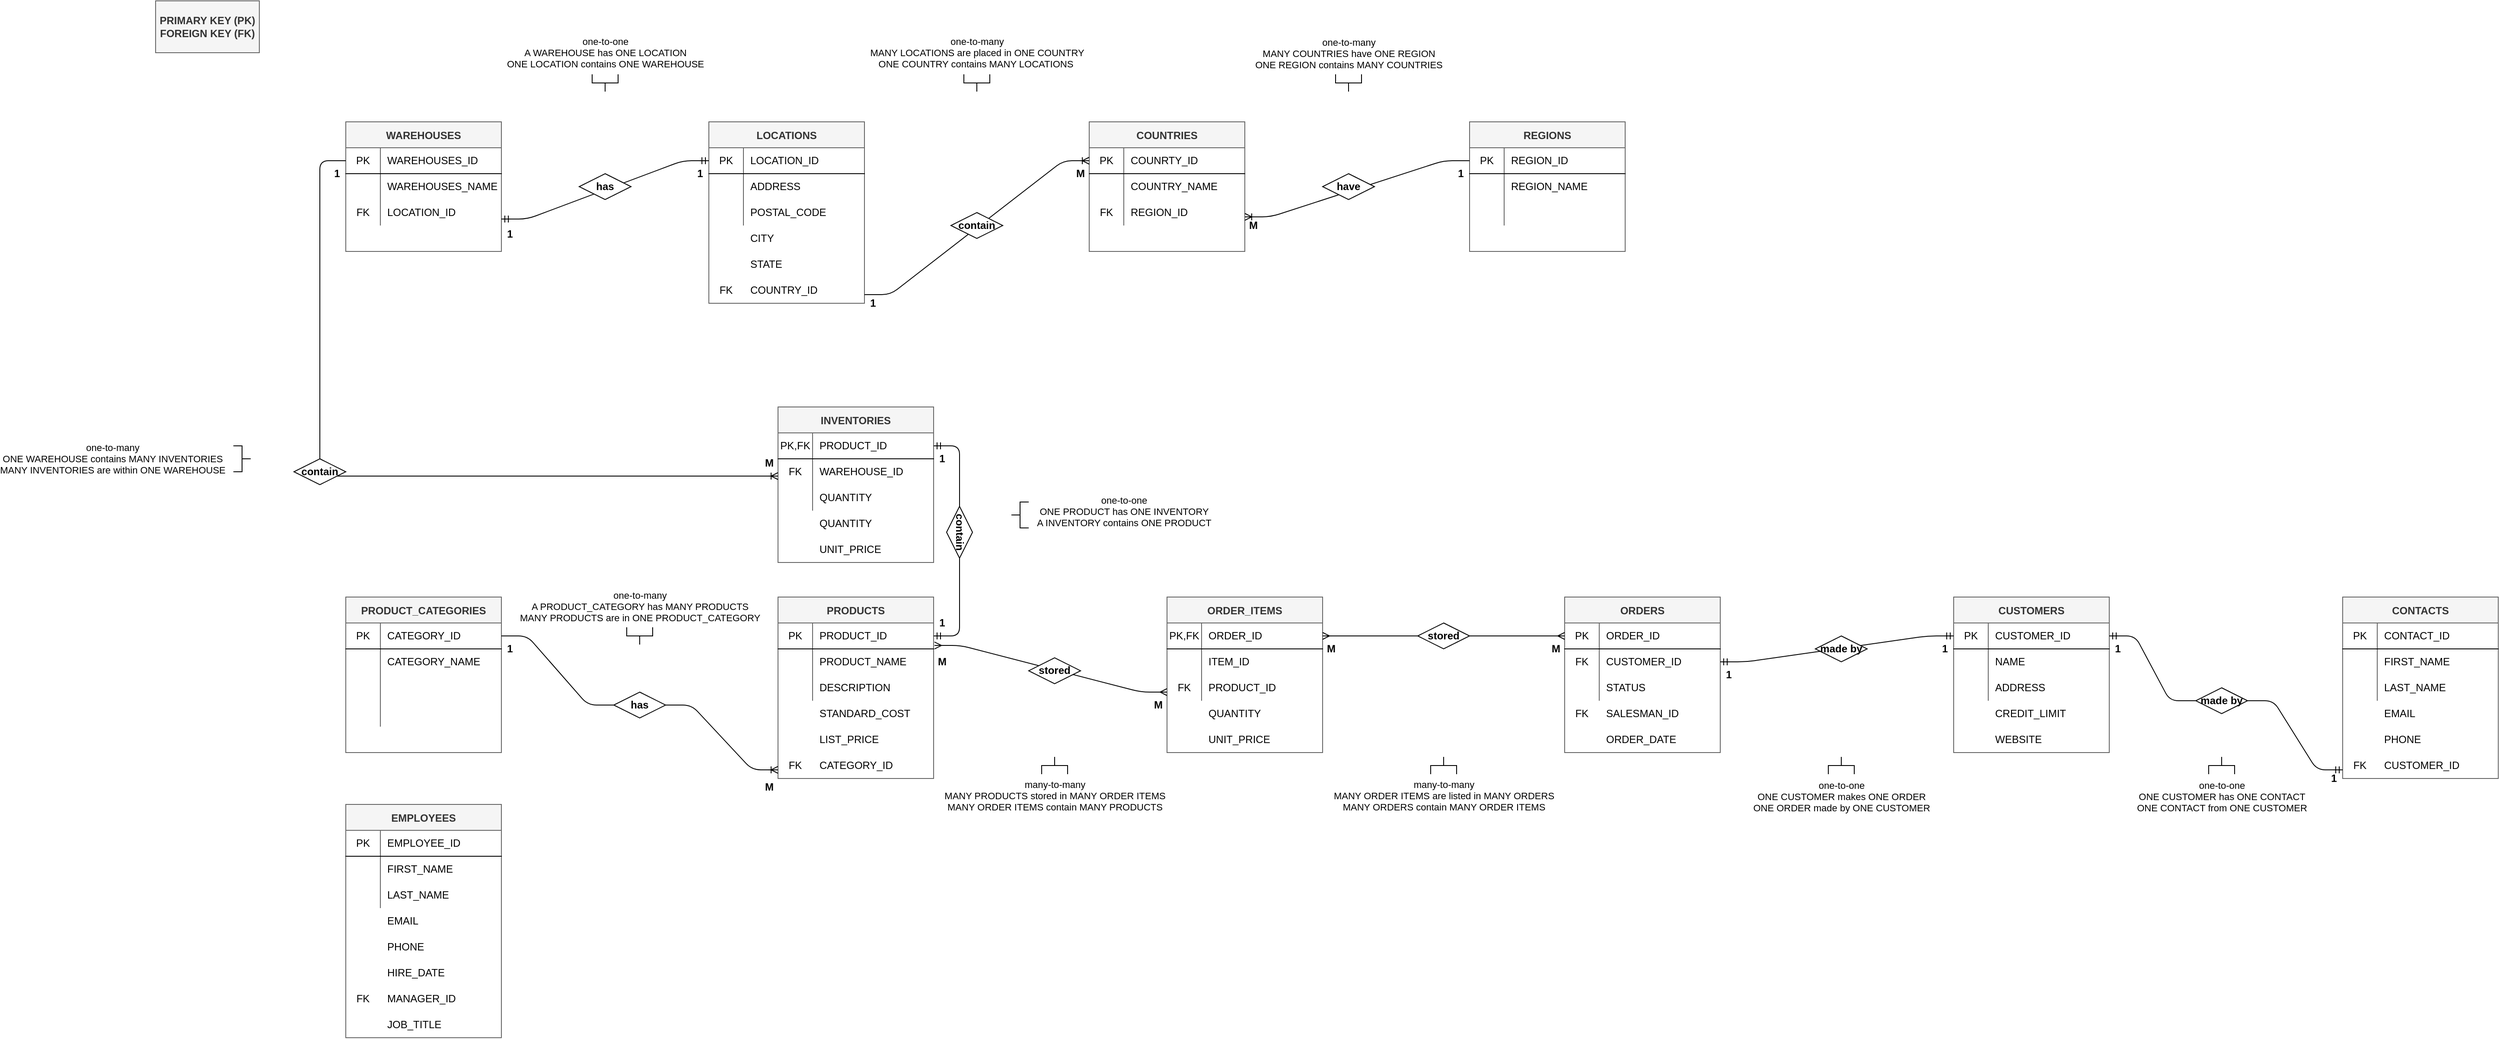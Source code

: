 <mxfile version="14.9.8" type="device"><diagram id="0CDY-tnlX_iTNDYCVQWq" name="Page-1"><mxGraphModel dx="2283" dy="1544" grid="0" gridSize="11" guides="1" tooltips="1" connect="1" arrows="1" fold="1" page="0" pageScale="1" pageWidth="850" pageHeight="1100" math="0" shadow="0"><root><mxCell id="0"/><mxCell id="1" parent="0"/><mxCell id="GvnjWUw1k6gbX3_AqA5z-13" value="COUNTRIES" style="shape=table;startSize=30;container=1;collapsible=0;childLayout=tableLayout;fixedRows=1;rowLines=0;fontStyle=1;align=center;pointerEvents=1;fillColor=#f5f5f5;strokeColor=#666666;fontColor=#333333;" parent="1" vertex="1"><mxGeometry x="520" y="-480" width="180" height="150" as="geometry"/></mxCell><mxCell id="GvnjWUw1k6gbX3_AqA5z-14" value="" style="shape=partialRectangle;html=1;whiteSpace=wrap;collapsible=0;dropTarget=0;pointerEvents=1;fillColor=none;top=0;left=0;bottom=1;right=0;points=[[0,0.5],[1,0.5]];portConstraint=eastwest;" parent="GvnjWUw1k6gbX3_AqA5z-13" vertex="1"><mxGeometry y="30" width="180" height="30" as="geometry"/></mxCell><mxCell id="GvnjWUw1k6gbX3_AqA5z-15" value="PK" style="shape=partialRectangle;html=1;whiteSpace=wrap;connectable=0;fillColor=none;top=0;left=0;bottom=0;right=0;overflow=hidden;pointerEvents=1;" parent="GvnjWUw1k6gbX3_AqA5z-14" vertex="1"><mxGeometry width="40" height="30" as="geometry"/></mxCell><mxCell id="GvnjWUw1k6gbX3_AqA5z-16" value="COUNRTY_ID" style="shape=partialRectangle;html=1;whiteSpace=wrap;connectable=0;fillColor=none;top=0;left=0;bottom=0;right=0;align=left;spacingLeft=6;overflow=hidden;pointerEvents=1;" parent="GvnjWUw1k6gbX3_AqA5z-14" vertex="1"><mxGeometry x="40" width="140" height="30" as="geometry"/></mxCell><mxCell id="GvnjWUw1k6gbX3_AqA5z-17" value="" style="shape=partialRectangle;html=1;whiteSpace=wrap;collapsible=0;dropTarget=0;pointerEvents=1;fillColor=none;top=0;left=0;bottom=0;right=0;points=[[0,0.5],[1,0.5]];portConstraint=eastwest;" parent="GvnjWUw1k6gbX3_AqA5z-13" vertex="1"><mxGeometry y="60" width="180" height="30" as="geometry"/></mxCell><mxCell id="GvnjWUw1k6gbX3_AqA5z-18" value="" style="shape=partialRectangle;html=1;whiteSpace=wrap;connectable=0;fillColor=none;top=0;left=0;bottom=0;right=0;overflow=hidden;pointerEvents=1;" parent="GvnjWUw1k6gbX3_AqA5z-17" vertex="1"><mxGeometry width="40" height="30" as="geometry"/></mxCell><mxCell id="GvnjWUw1k6gbX3_AqA5z-19" value="COUNTRY_NAME" style="shape=partialRectangle;html=1;whiteSpace=wrap;connectable=0;fillColor=none;top=0;left=0;bottom=0;right=0;align=left;spacingLeft=6;overflow=hidden;pointerEvents=1;" parent="GvnjWUw1k6gbX3_AqA5z-17" vertex="1"><mxGeometry x="40" width="140" height="30" as="geometry"/></mxCell><mxCell id="GvnjWUw1k6gbX3_AqA5z-20" value="" style="shape=partialRectangle;html=1;whiteSpace=wrap;collapsible=0;dropTarget=0;pointerEvents=1;fillColor=none;top=0;left=0;bottom=0;right=0;points=[[0,0.5],[1,0.5]];portConstraint=eastwest;" parent="GvnjWUw1k6gbX3_AqA5z-13" vertex="1"><mxGeometry y="90" width="180" height="30" as="geometry"/></mxCell><mxCell id="GvnjWUw1k6gbX3_AqA5z-21" value="FK" style="shape=partialRectangle;html=1;whiteSpace=wrap;connectable=0;fillColor=none;top=0;left=0;bottom=0;right=0;overflow=hidden;pointerEvents=1;" parent="GvnjWUw1k6gbX3_AqA5z-20" vertex="1"><mxGeometry width="40" height="30" as="geometry"/></mxCell><mxCell id="GvnjWUw1k6gbX3_AqA5z-22" value="" style="shape=partialRectangle;html=1;whiteSpace=wrap;connectable=0;fillColor=none;top=0;left=0;bottom=0;right=0;align=left;spacingLeft=6;overflow=hidden;pointerEvents=1;" parent="GvnjWUw1k6gbX3_AqA5z-20" vertex="1"><mxGeometry x="40" width="140" height="30" as="geometry"/></mxCell><mxCell id="GvnjWUw1k6gbX3_AqA5z-33" value="REGION_ID" style="shape=partialRectangle;html=1;whiteSpace=wrap;connectable=0;fillColor=none;top=0;left=0;bottom=0;right=0;align=left;spacingLeft=6;overflow=hidden;pointerEvents=1;" parent="1" vertex="1"><mxGeometry x="560" y="-390" width="140" height="30" as="geometry"/></mxCell><mxCell id="GvnjWUw1k6gbX3_AqA5z-36" value="LOCATIONS" style="shape=table;startSize=30;container=1;collapsible=0;childLayout=tableLayout;fixedRows=1;rowLines=0;fontStyle=1;align=center;pointerEvents=1;fillColor=#f5f5f5;strokeColor=#666666;fontColor=#333333;" parent="1" vertex="1"><mxGeometry x="80" y="-480" width="180" height="210" as="geometry"/></mxCell><mxCell id="GvnjWUw1k6gbX3_AqA5z-37" value="" style="shape=partialRectangle;html=1;whiteSpace=wrap;collapsible=0;dropTarget=0;pointerEvents=1;fillColor=none;top=0;left=0;bottom=1;right=0;points=[[0,0.5],[1,0.5]];portConstraint=eastwest;" parent="GvnjWUw1k6gbX3_AqA5z-36" vertex="1"><mxGeometry y="30" width="180" height="30" as="geometry"/></mxCell><mxCell id="GvnjWUw1k6gbX3_AqA5z-38" value="PK" style="shape=partialRectangle;html=1;whiteSpace=wrap;connectable=0;fillColor=none;top=0;left=0;bottom=0;right=0;overflow=hidden;pointerEvents=1;" parent="GvnjWUw1k6gbX3_AqA5z-37" vertex="1"><mxGeometry width="40" height="30" as="geometry"/></mxCell><mxCell id="GvnjWUw1k6gbX3_AqA5z-39" value="LOCATION_ID" style="shape=partialRectangle;html=1;whiteSpace=wrap;connectable=0;fillColor=none;top=0;left=0;bottom=0;right=0;align=left;spacingLeft=6;overflow=hidden;pointerEvents=1;" parent="GvnjWUw1k6gbX3_AqA5z-37" vertex="1"><mxGeometry x="40" width="140" height="30" as="geometry"/></mxCell><mxCell id="GvnjWUw1k6gbX3_AqA5z-40" value="" style="shape=partialRectangle;html=1;whiteSpace=wrap;collapsible=0;dropTarget=0;pointerEvents=1;fillColor=none;top=0;left=0;bottom=0;right=0;points=[[0,0.5],[1,0.5]];portConstraint=eastwest;" parent="GvnjWUw1k6gbX3_AqA5z-36" vertex="1"><mxGeometry y="60" width="180" height="30" as="geometry"/></mxCell><mxCell id="GvnjWUw1k6gbX3_AqA5z-41" value="" style="shape=partialRectangle;html=1;whiteSpace=wrap;connectable=0;fillColor=none;top=0;left=0;bottom=0;right=0;overflow=hidden;pointerEvents=1;" parent="GvnjWUw1k6gbX3_AqA5z-40" vertex="1"><mxGeometry width="40" height="30" as="geometry"/></mxCell><mxCell id="GvnjWUw1k6gbX3_AqA5z-42" value="ADDRESS" style="shape=partialRectangle;html=1;whiteSpace=wrap;connectable=0;fillColor=none;top=0;left=0;bottom=0;right=0;align=left;spacingLeft=6;overflow=hidden;pointerEvents=1;" parent="GvnjWUw1k6gbX3_AqA5z-40" vertex="1"><mxGeometry x="40" width="140" height="30" as="geometry"/></mxCell><mxCell id="GvnjWUw1k6gbX3_AqA5z-43" value="" style="shape=partialRectangle;html=1;whiteSpace=wrap;collapsible=0;dropTarget=0;pointerEvents=1;fillColor=none;top=0;left=0;bottom=0;right=0;points=[[0,0.5],[1,0.5]];portConstraint=eastwest;" parent="GvnjWUw1k6gbX3_AqA5z-36" vertex="1"><mxGeometry y="90" width="180" height="30" as="geometry"/></mxCell><mxCell id="GvnjWUw1k6gbX3_AqA5z-44" value="" style="shape=partialRectangle;html=1;whiteSpace=wrap;connectable=0;fillColor=none;top=0;left=0;bottom=0;right=0;overflow=hidden;pointerEvents=1;" parent="GvnjWUw1k6gbX3_AqA5z-43" vertex="1"><mxGeometry width="40" height="30" as="geometry"/></mxCell><mxCell id="GvnjWUw1k6gbX3_AqA5z-45" value="" style="shape=partialRectangle;html=1;whiteSpace=wrap;connectable=0;fillColor=none;top=0;left=0;bottom=0;right=0;align=left;spacingLeft=6;overflow=hidden;pointerEvents=1;" parent="GvnjWUw1k6gbX3_AqA5z-43" vertex="1"><mxGeometry x="40" width="140" height="30" as="geometry"/></mxCell><mxCell id="GvnjWUw1k6gbX3_AqA5z-46" value="POSTAL_CODE" style="shape=partialRectangle;html=1;whiteSpace=wrap;connectable=0;fillColor=none;top=0;left=0;bottom=0;right=0;align=left;spacingLeft=6;overflow=hidden;pointerEvents=1;" parent="1" vertex="1"><mxGeometry x="120" y="-390" width="140" height="30" as="geometry"/></mxCell><mxCell id="GvnjWUw1k6gbX3_AqA5z-60" value="CITY" style="shape=partialRectangle;html=1;whiteSpace=wrap;connectable=0;fillColor=none;top=0;left=0;bottom=0;right=0;align=left;spacingLeft=6;overflow=hidden;pointerEvents=1;" parent="1" vertex="1"><mxGeometry x="120" y="-360" width="140" height="30" as="geometry"/></mxCell><mxCell id="GvnjWUw1k6gbX3_AqA5z-62" value="STATE" style="shape=partialRectangle;html=1;whiteSpace=wrap;connectable=0;fillColor=none;top=0;left=0;bottom=0;right=0;align=left;spacingLeft=6;overflow=hidden;pointerEvents=1;" parent="1" vertex="1"><mxGeometry x="120" y="-330" width="140" height="30" as="geometry"/></mxCell><mxCell id="GvnjWUw1k6gbX3_AqA5z-64" value="FK" style="shape=partialRectangle;html=1;whiteSpace=wrap;connectable=0;fillColor=none;top=0;left=0;bottom=0;right=0;overflow=hidden;pointerEvents=1;" parent="1" vertex="1"><mxGeometry x="80" y="-300" width="40" height="30" as="geometry"/></mxCell><mxCell id="GvnjWUw1k6gbX3_AqA5z-65" value="COUNTRY_ID" style="shape=partialRectangle;html=1;whiteSpace=wrap;connectable=0;fillColor=none;top=0;left=0;bottom=0;right=0;align=left;spacingLeft=6;overflow=hidden;pointerEvents=1;" parent="1" vertex="1"><mxGeometry x="120" y="-300" width="140" height="30" as="geometry"/></mxCell><mxCell id="GvnjWUw1k6gbX3_AqA5z-81" value="WAREHOUSES" style="shape=table;startSize=30;container=1;collapsible=0;childLayout=tableLayout;fixedRows=1;rowLines=0;fontStyle=1;align=center;pointerEvents=1;fillColor=#f5f5f5;strokeColor=#666666;fontColor=#333333;" parent="1" vertex="1"><mxGeometry x="-340" y="-480" width="180" height="150" as="geometry"/></mxCell><mxCell id="GvnjWUw1k6gbX3_AqA5z-82" value="" style="shape=partialRectangle;html=1;whiteSpace=wrap;collapsible=0;dropTarget=0;pointerEvents=1;fillColor=none;top=0;left=0;bottom=1;right=0;points=[[0,0.5],[1,0.5]];portConstraint=eastwest;" parent="GvnjWUw1k6gbX3_AqA5z-81" vertex="1"><mxGeometry y="30" width="180" height="30" as="geometry"/></mxCell><mxCell id="GvnjWUw1k6gbX3_AqA5z-83" value="PK" style="shape=partialRectangle;html=1;whiteSpace=wrap;connectable=0;fillColor=none;top=0;left=0;bottom=0;right=0;overflow=hidden;pointerEvents=1;" parent="GvnjWUw1k6gbX3_AqA5z-82" vertex="1"><mxGeometry width="40" height="30" as="geometry"/></mxCell><mxCell id="GvnjWUw1k6gbX3_AqA5z-84" value="WAREHOUSES_ID" style="shape=partialRectangle;html=1;whiteSpace=wrap;connectable=0;fillColor=none;top=0;left=0;bottom=0;right=0;align=left;spacingLeft=6;overflow=hidden;pointerEvents=1;" parent="GvnjWUw1k6gbX3_AqA5z-82" vertex="1"><mxGeometry x="40" width="140" height="30" as="geometry"/></mxCell><mxCell id="GvnjWUw1k6gbX3_AqA5z-85" value="" style="shape=partialRectangle;html=1;whiteSpace=wrap;collapsible=0;dropTarget=0;pointerEvents=1;fillColor=none;top=0;left=0;bottom=0;right=0;points=[[0,0.5],[1,0.5]];portConstraint=eastwest;" parent="GvnjWUw1k6gbX3_AqA5z-81" vertex="1"><mxGeometry y="60" width="180" height="30" as="geometry"/></mxCell><mxCell id="GvnjWUw1k6gbX3_AqA5z-86" value="" style="shape=partialRectangle;html=1;whiteSpace=wrap;connectable=0;fillColor=none;top=0;left=0;bottom=0;right=0;overflow=hidden;pointerEvents=1;" parent="GvnjWUw1k6gbX3_AqA5z-85" vertex="1"><mxGeometry width="40" height="30" as="geometry"/></mxCell><mxCell id="GvnjWUw1k6gbX3_AqA5z-87" value="WAREHOUSES_NAME" style="shape=partialRectangle;html=1;whiteSpace=wrap;connectable=0;fillColor=none;top=0;left=0;bottom=0;right=0;align=left;spacingLeft=6;overflow=hidden;pointerEvents=1;" parent="GvnjWUw1k6gbX3_AqA5z-85" vertex="1"><mxGeometry x="40" width="140" height="30" as="geometry"/></mxCell><mxCell id="GvnjWUw1k6gbX3_AqA5z-88" value="" style="shape=partialRectangle;html=1;whiteSpace=wrap;collapsible=0;dropTarget=0;pointerEvents=1;fillColor=none;top=0;left=0;bottom=0;right=0;points=[[0,0.5],[1,0.5]];portConstraint=eastwest;" parent="GvnjWUw1k6gbX3_AqA5z-81" vertex="1"><mxGeometry y="90" width="180" height="30" as="geometry"/></mxCell><mxCell id="GvnjWUw1k6gbX3_AqA5z-89" value="" style="shape=partialRectangle;html=1;whiteSpace=wrap;connectable=0;fillColor=none;top=0;left=0;bottom=0;right=0;overflow=hidden;pointerEvents=1;" parent="GvnjWUw1k6gbX3_AqA5z-88" vertex="1"><mxGeometry width="40" height="30" as="geometry"/></mxCell><mxCell id="GvnjWUw1k6gbX3_AqA5z-90" value="" style="shape=partialRectangle;html=1;whiteSpace=wrap;connectable=0;fillColor=none;top=0;left=0;bottom=0;right=0;align=left;spacingLeft=6;overflow=hidden;pointerEvents=1;" parent="GvnjWUw1k6gbX3_AqA5z-88" vertex="1"><mxGeometry x="40" width="140" height="30" as="geometry"/></mxCell><mxCell id="GvnjWUw1k6gbX3_AqA5z-91" value="LOCATION_ID" style="shape=partialRectangle;html=1;whiteSpace=wrap;connectable=0;fillColor=none;top=0;left=0;bottom=0;right=0;align=left;spacingLeft=6;overflow=hidden;pointerEvents=1;" parent="1" vertex="1"><mxGeometry x="-300" y="-390" width="140" height="30" as="geometry"/></mxCell><mxCell id="GvnjWUw1k6gbX3_AqA5z-92" value="FK" style="shape=partialRectangle;html=1;whiteSpace=wrap;connectable=0;fillColor=none;top=0;left=0;bottom=0;right=0;overflow=hidden;pointerEvents=1;" parent="1" vertex="1"><mxGeometry x="-340" y="-390" width="40" height="30" as="geometry"/></mxCell><mxCell id="GvnjWUw1k6gbX3_AqA5z-99" value="EMPLOYEES" style="shape=table;startSize=30;container=1;collapsible=0;childLayout=tableLayout;fixedRows=1;rowLines=0;fontStyle=1;align=center;pointerEvents=1;fillColor=#f5f5f5;strokeColor=#666666;fontColor=#333333;" parent="1" vertex="1"><mxGeometry x="-340" y="310" width="180" height="270" as="geometry"/></mxCell><mxCell id="GvnjWUw1k6gbX3_AqA5z-100" value="" style="shape=partialRectangle;html=1;whiteSpace=wrap;collapsible=0;dropTarget=0;pointerEvents=1;fillColor=none;top=0;left=0;bottom=1;right=0;points=[[0,0.5],[1,0.5]];portConstraint=eastwest;" parent="GvnjWUw1k6gbX3_AqA5z-99" vertex="1"><mxGeometry y="30" width="180" height="30" as="geometry"/></mxCell><mxCell id="GvnjWUw1k6gbX3_AqA5z-101" value="PK" style="shape=partialRectangle;html=1;whiteSpace=wrap;connectable=0;fillColor=none;top=0;left=0;bottom=0;right=0;overflow=hidden;pointerEvents=1;" parent="GvnjWUw1k6gbX3_AqA5z-100" vertex="1"><mxGeometry width="40" height="30" as="geometry"/></mxCell><mxCell id="GvnjWUw1k6gbX3_AqA5z-102" value="EMPLOYEE_ID" style="shape=partialRectangle;html=1;whiteSpace=wrap;connectable=0;fillColor=none;top=0;left=0;bottom=0;right=0;align=left;spacingLeft=6;overflow=hidden;pointerEvents=1;" parent="GvnjWUw1k6gbX3_AqA5z-100" vertex="1"><mxGeometry x="40" width="140" height="30" as="geometry"/></mxCell><mxCell id="GvnjWUw1k6gbX3_AqA5z-103" value="" style="shape=partialRectangle;html=1;whiteSpace=wrap;collapsible=0;dropTarget=0;pointerEvents=1;fillColor=none;top=0;left=0;bottom=0;right=0;points=[[0,0.5],[1,0.5]];portConstraint=eastwest;" parent="GvnjWUw1k6gbX3_AqA5z-99" vertex="1"><mxGeometry y="60" width="180" height="30" as="geometry"/></mxCell><mxCell id="GvnjWUw1k6gbX3_AqA5z-104" value="" style="shape=partialRectangle;html=1;whiteSpace=wrap;connectable=0;fillColor=none;top=0;left=0;bottom=0;right=0;overflow=hidden;pointerEvents=1;" parent="GvnjWUw1k6gbX3_AqA5z-103" vertex="1"><mxGeometry width="40" height="30" as="geometry"/></mxCell><mxCell id="GvnjWUw1k6gbX3_AqA5z-105" value="FIRST_NAME" style="shape=partialRectangle;html=1;whiteSpace=wrap;connectable=0;fillColor=none;top=0;left=0;bottom=0;right=0;align=left;spacingLeft=6;overflow=hidden;pointerEvents=1;" parent="GvnjWUw1k6gbX3_AqA5z-103" vertex="1"><mxGeometry x="40" width="140" height="30" as="geometry"/></mxCell><mxCell id="GvnjWUw1k6gbX3_AqA5z-106" value="" style="shape=partialRectangle;html=1;whiteSpace=wrap;collapsible=0;dropTarget=0;pointerEvents=1;fillColor=none;top=0;left=0;bottom=0;right=0;points=[[0,0.5],[1,0.5]];portConstraint=eastwest;" parent="GvnjWUw1k6gbX3_AqA5z-99" vertex="1"><mxGeometry y="90" width="180" height="30" as="geometry"/></mxCell><mxCell id="GvnjWUw1k6gbX3_AqA5z-107" value="" style="shape=partialRectangle;html=1;whiteSpace=wrap;connectable=0;fillColor=none;top=0;left=0;bottom=0;right=0;overflow=hidden;pointerEvents=1;" parent="GvnjWUw1k6gbX3_AqA5z-106" vertex="1"><mxGeometry width="40" height="30" as="geometry"/></mxCell><mxCell id="GvnjWUw1k6gbX3_AqA5z-108" value="" style="shape=partialRectangle;html=1;whiteSpace=wrap;connectable=0;fillColor=none;top=0;left=0;bottom=0;right=0;align=left;spacingLeft=6;overflow=hidden;pointerEvents=1;" parent="GvnjWUw1k6gbX3_AqA5z-106" vertex="1"><mxGeometry x="40" width="140" height="30" as="geometry"/></mxCell><mxCell id="GvnjWUw1k6gbX3_AqA5z-109" value="LAST_NAME" style="shape=partialRectangle;html=1;whiteSpace=wrap;connectable=0;fillColor=none;top=0;left=0;bottom=0;right=0;align=left;spacingLeft=6;overflow=hidden;pointerEvents=1;" parent="1" vertex="1"><mxGeometry x="-300" y="400" width="140" height="30" as="geometry"/></mxCell><mxCell id="GvnjWUw1k6gbX3_AqA5z-110" value="" style="shape=partialRectangle;html=1;whiteSpace=wrap;connectable=0;fillColor=none;top=0;left=0;bottom=0;right=0;overflow=hidden;pointerEvents=1;" parent="1" vertex="1"><mxGeometry x="-340" y="400" width="40" height="30" as="geometry"/></mxCell><mxCell id="GvnjWUw1k6gbX3_AqA5z-111" value="EMAIL" style="shape=partialRectangle;html=1;whiteSpace=wrap;connectable=0;fillColor=none;top=0;left=0;bottom=0;right=0;align=left;spacingLeft=6;overflow=hidden;pointerEvents=1;" parent="1" vertex="1"><mxGeometry x="-300" y="430" width="140" height="30" as="geometry"/></mxCell><mxCell id="GvnjWUw1k6gbX3_AqA5z-112" value="PHONE" style="shape=partialRectangle;html=1;whiteSpace=wrap;connectable=0;fillColor=none;top=0;left=0;bottom=0;right=0;align=left;spacingLeft=6;overflow=hidden;pointerEvents=1;" parent="1" vertex="1"><mxGeometry x="-300" y="460" width="140" height="30" as="geometry"/></mxCell><mxCell id="GvnjWUw1k6gbX3_AqA5z-113" value="HIRE_DATE" style="shape=partialRectangle;html=1;whiteSpace=wrap;connectable=0;fillColor=none;top=0;left=0;bottom=0;right=0;align=left;spacingLeft=6;overflow=hidden;pointerEvents=1;" parent="1" vertex="1"><mxGeometry x="-300" y="490" width="140" height="30" as="geometry"/></mxCell><mxCell id="GvnjWUw1k6gbX3_AqA5z-114" value="MANAGER_ID" style="shape=partialRectangle;html=1;whiteSpace=wrap;connectable=0;fillColor=none;top=0;left=0;bottom=0;right=0;align=left;spacingLeft=6;overflow=hidden;pointerEvents=1;" parent="1" vertex="1"><mxGeometry x="-300" y="520" width="140" height="30" as="geometry"/></mxCell><mxCell id="GvnjWUw1k6gbX3_AqA5z-115" value="JOB_TITLE" style="shape=partialRectangle;html=1;whiteSpace=wrap;connectable=0;fillColor=none;top=0;left=0;bottom=0;right=0;align=left;spacingLeft=6;overflow=hidden;pointerEvents=1;" parent="1" vertex="1"><mxGeometry x="-300" y="550" width="140" height="30" as="geometry"/></mxCell><mxCell id="GvnjWUw1k6gbX3_AqA5z-133" value="PRODUCT_CATEGORIES" style="shape=table;startSize=30;container=1;collapsible=0;childLayout=tableLayout;fixedRows=1;rowLines=0;fontStyle=1;align=center;pointerEvents=1;fillColor=#f5f5f5;strokeColor=#666666;fontColor=#333333;" parent="1" vertex="1"><mxGeometry x="-340" y="70" width="180" height="180" as="geometry"/></mxCell><mxCell id="GvnjWUw1k6gbX3_AqA5z-134" value="" style="shape=partialRectangle;html=1;whiteSpace=wrap;collapsible=0;dropTarget=0;pointerEvents=1;fillColor=none;top=0;left=0;bottom=1;right=0;points=[[0,0.5],[1,0.5]];portConstraint=eastwest;" parent="GvnjWUw1k6gbX3_AqA5z-133" vertex="1"><mxGeometry y="30" width="180" height="30" as="geometry"/></mxCell><mxCell id="GvnjWUw1k6gbX3_AqA5z-135" value="PK" style="shape=partialRectangle;html=1;whiteSpace=wrap;connectable=0;fillColor=none;top=0;left=0;bottom=0;right=0;overflow=hidden;pointerEvents=1;" parent="GvnjWUw1k6gbX3_AqA5z-134" vertex="1"><mxGeometry width="40" height="30" as="geometry"/></mxCell><mxCell id="GvnjWUw1k6gbX3_AqA5z-136" value="CATEGORY_ID" style="shape=partialRectangle;html=1;whiteSpace=wrap;connectable=0;fillColor=none;top=0;left=0;bottom=0;right=0;align=left;spacingLeft=6;overflow=hidden;pointerEvents=1;" parent="GvnjWUw1k6gbX3_AqA5z-134" vertex="1"><mxGeometry x="40" width="140" height="30" as="geometry"/></mxCell><mxCell id="GvnjWUw1k6gbX3_AqA5z-137" value="" style="shape=partialRectangle;html=1;whiteSpace=wrap;collapsible=0;dropTarget=0;pointerEvents=1;fillColor=none;top=0;left=0;bottom=0;right=0;points=[[0,0.5],[1,0.5]];portConstraint=eastwest;" parent="GvnjWUw1k6gbX3_AqA5z-133" vertex="1"><mxGeometry y="60" width="180" height="30" as="geometry"/></mxCell><mxCell id="GvnjWUw1k6gbX3_AqA5z-138" value="" style="shape=partialRectangle;html=1;whiteSpace=wrap;connectable=0;fillColor=none;top=0;left=0;bottom=0;right=0;overflow=hidden;pointerEvents=1;" parent="GvnjWUw1k6gbX3_AqA5z-137" vertex="1"><mxGeometry width="40" height="30" as="geometry"/></mxCell><mxCell id="GvnjWUw1k6gbX3_AqA5z-139" value="CATEGORY_NAME" style="shape=partialRectangle;html=1;whiteSpace=wrap;connectable=0;fillColor=none;top=0;left=0;bottom=0;right=0;align=left;spacingLeft=6;overflow=hidden;pointerEvents=1;" parent="GvnjWUw1k6gbX3_AqA5z-137" vertex="1"><mxGeometry x="40" width="140" height="30" as="geometry"/></mxCell><mxCell id="GvnjWUw1k6gbX3_AqA5z-140" value="" style="shape=partialRectangle;html=1;whiteSpace=wrap;collapsible=0;dropTarget=0;pointerEvents=1;fillColor=none;top=0;left=0;bottom=0;right=0;points=[[0,0.5],[1,0.5]];portConstraint=eastwest;" parent="GvnjWUw1k6gbX3_AqA5z-133" vertex="1"><mxGeometry y="90" width="180" height="30" as="geometry"/></mxCell><mxCell id="GvnjWUw1k6gbX3_AqA5z-141" value="" style="shape=partialRectangle;html=1;whiteSpace=wrap;connectable=0;fillColor=none;top=0;left=0;bottom=0;right=0;overflow=hidden;pointerEvents=1;" parent="GvnjWUw1k6gbX3_AqA5z-140" vertex="1"><mxGeometry width="40" height="30" as="geometry"/></mxCell><mxCell id="GvnjWUw1k6gbX3_AqA5z-142" value="" style="shape=partialRectangle;html=1;whiteSpace=wrap;connectable=0;fillColor=none;top=0;left=0;bottom=0;right=0;align=left;spacingLeft=6;overflow=hidden;pointerEvents=1;" parent="GvnjWUw1k6gbX3_AqA5z-140" vertex="1"><mxGeometry x="40" width="140" height="30" as="geometry"/></mxCell><mxCell id="_RY1RrGFD_Ku-RANkwng-28" value="" style="shape=partialRectangle;html=1;whiteSpace=wrap;collapsible=0;dropTarget=0;pointerEvents=1;fillColor=none;top=0;left=0;bottom=0;right=0;points=[[0,0.5],[1,0.5]];portConstraint=eastwest;" parent="GvnjWUw1k6gbX3_AqA5z-133" vertex="1"><mxGeometry y="120" width="180" height="30" as="geometry"/></mxCell><mxCell id="_RY1RrGFD_Ku-RANkwng-29" value="" style="shape=partialRectangle;html=1;whiteSpace=wrap;connectable=0;fillColor=none;top=0;left=0;bottom=0;right=0;overflow=hidden;pointerEvents=1;" parent="_RY1RrGFD_Ku-RANkwng-28" vertex="1"><mxGeometry width="40" height="30" as="geometry"/></mxCell><mxCell id="_RY1RrGFD_Ku-RANkwng-30" value="" style="shape=partialRectangle;html=1;whiteSpace=wrap;connectable=0;fillColor=none;top=0;left=0;bottom=0;right=0;align=left;spacingLeft=6;overflow=hidden;pointerEvents=1;" parent="_RY1RrGFD_Ku-RANkwng-28" vertex="1"><mxGeometry x="40" width="140" height="30" as="geometry"/></mxCell><mxCell id="GvnjWUw1k6gbX3_AqA5z-144" value="" style="shape=partialRectangle;html=1;whiteSpace=wrap;connectable=0;fillColor=none;top=0;left=0;bottom=0;right=0;overflow=hidden;pointerEvents=1;" parent="1" vertex="1"><mxGeometry x="300" y="160" width="40" height="30" as="geometry"/></mxCell><mxCell id="GvnjWUw1k6gbX3_AqA5z-150" value="PRODUCTS" style="shape=table;startSize=30;container=1;collapsible=0;childLayout=tableLayout;fixedRows=1;rowLines=0;fontStyle=1;align=center;pointerEvents=1;fillColor=#f5f5f5;strokeColor=#666666;fontColor=#333333;" parent="1" vertex="1"><mxGeometry x="160" y="70" width="180" height="210" as="geometry"/></mxCell><mxCell id="GvnjWUw1k6gbX3_AqA5z-151" value="" style="shape=partialRectangle;html=1;whiteSpace=wrap;collapsible=0;dropTarget=0;pointerEvents=1;fillColor=none;top=0;left=0;bottom=1;right=0;points=[[0,0.5],[1,0.5]];portConstraint=eastwest;" parent="GvnjWUw1k6gbX3_AqA5z-150" vertex="1"><mxGeometry y="30" width="180" height="30" as="geometry"/></mxCell><mxCell id="GvnjWUw1k6gbX3_AqA5z-152" value="PK" style="shape=partialRectangle;html=1;whiteSpace=wrap;connectable=0;fillColor=none;top=0;left=0;bottom=0;right=0;overflow=hidden;pointerEvents=1;" parent="GvnjWUw1k6gbX3_AqA5z-151" vertex="1"><mxGeometry width="40" height="30" as="geometry"/></mxCell><mxCell id="GvnjWUw1k6gbX3_AqA5z-153" value="PRODUCT_ID" style="shape=partialRectangle;html=1;whiteSpace=wrap;connectable=0;fillColor=none;top=0;left=0;bottom=0;right=0;align=left;spacingLeft=6;overflow=hidden;pointerEvents=1;" parent="GvnjWUw1k6gbX3_AqA5z-151" vertex="1"><mxGeometry x="40" width="140" height="30" as="geometry"/></mxCell><mxCell id="GvnjWUw1k6gbX3_AqA5z-154" value="" style="shape=partialRectangle;html=1;whiteSpace=wrap;collapsible=0;dropTarget=0;pointerEvents=1;fillColor=none;top=0;left=0;bottom=0;right=0;points=[[0,0.5],[1,0.5]];portConstraint=eastwest;" parent="GvnjWUw1k6gbX3_AqA5z-150" vertex="1"><mxGeometry y="60" width="180" height="30" as="geometry"/></mxCell><mxCell id="GvnjWUw1k6gbX3_AqA5z-155" value="" style="shape=partialRectangle;html=1;whiteSpace=wrap;connectable=0;fillColor=none;top=0;left=0;bottom=0;right=0;overflow=hidden;pointerEvents=1;" parent="GvnjWUw1k6gbX3_AqA5z-154" vertex="1"><mxGeometry width="40" height="30" as="geometry"/></mxCell><mxCell id="GvnjWUw1k6gbX3_AqA5z-156" value="PRODUCT_NAME" style="shape=partialRectangle;html=1;whiteSpace=wrap;connectable=0;fillColor=none;top=0;left=0;bottom=0;right=0;align=left;spacingLeft=6;overflow=hidden;pointerEvents=1;" parent="GvnjWUw1k6gbX3_AqA5z-154" vertex="1"><mxGeometry x="40" width="140" height="30" as="geometry"/></mxCell><mxCell id="GvnjWUw1k6gbX3_AqA5z-157" value="" style="shape=partialRectangle;html=1;whiteSpace=wrap;collapsible=0;dropTarget=0;pointerEvents=1;fillColor=none;top=0;left=0;bottom=0;right=0;points=[[0,0.5],[1,0.5]];portConstraint=eastwest;" parent="GvnjWUw1k6gbX3_AqA5z-150" vertex="1"><mxGeometry y="90" width="180" height="30" as="geometry"/></mxCell><mxCell id="GvnjWUw1k6gbX3_AqA5z-158" value="" style="shape=partialRectangle;html=1;whiteSpace=wrap;connectable=0;fillColor=none;top=0;left=0;bottom=0;right=0;overflow=hidden;pointerEvents=1;" parent="GvnjWUw1k6gbX3_AqA5z-157" vertex="1"><mxGeometry width="40" height="30" as="geometry"/></mxCell><mxCell id="GvnjWUw1k6gbX3_AqA5z-159" value="" style="shape=partialRectangle;html=1;whiteSpace=wrap;connectable=0;fillColor=none;top=0;left=0;bottom=0;right=0;align=left;spacingLeft=6;overflow=hidden;pointerEvents=1;" parent="GvnjWUw1k6gbX3_AqA5z-157" vertex="1"><mxGeometry x="40" width="140" height="30" as="geometry"/></mxCell><mxCell id="GvnjWUw1k6gbX3_AqA5z-160" value="" style="shape=partialRectangle;html=1;whiteSpace=wrap;connectable=0;fillColor=none;top=0;left=0;bottom=0;right=0;overflow=hidden;pointerEvents=1;" parent="1" vertex="1"><mxGeometry x="160" y="160" width="40" height="30" as="geometry"/></mxCell><mxCell id="GvnjWUw1k6gbX3_AqA5z-172" value="DESCRIPTION" style="shape=partialRectangle;html=1;whiteSpace=wrap;connectable=0;fillColor=none;top=0;left=0;bottom=0;right=0;align=left;spacingLeft=6;overflow=hidden;pointerEvents=1;" parent="1" vertex="1"><mxGeometry x="200" y="160" width="140" height="30" as="geometry"/></mxCell><mxCell id="GvnjWUw1k6gbX3_AqA5z-173" value="STANDARD_COST" style="shape=partialRectangle;html=1;whiteSpace=wrap;connectable=0;fillColor=none;top=0;left=0;bottom=0;right=0;align=left;spacingLeft=6;overflow=hidden;pointerEvents=1;" parent="1" vertex="1"><mxGeometry x="200" y="190" width="140" height="30" as="geometry"/></mxCell><mxCell id="GvnjWUw1k6gbX3_AqA5z-174" value="LIST_PRICE" style="shape=partialRectangle;html=1;whiteSpace=wrap;connectable=0;fillColor=none;top=0;left=0;bottom=0;right=0;align=left;spacingLeft=6;overflow=hidden;pointerEvents=1;" parent="1" vertex="1"><mxGeometry x="200" y="220" width="140" height="30" as="geometry"/></mxCell><mxCell id="GvnjWUw1k6gbX3_AqA5z-175" value="CATEGORY_ID" style="shape=partialRectangle;html=1;whiteSpace=wrap;connectable=0;fillColor=none;top=0;left=0;bottom=0;right=0;align=left;spacingLeft=6;overflow=hidden;pointerEvents=1;" parent="1" vertex="1"><mxGeometry x="200" y="250" width="140" height="30" as="geometry"/></mxCell><mxCell id="GvnjWUw1k6gbX3_AqA5z-176" value="FK" style="shape=partialRectangle;html=1;whiteSpace=wrap;connectable=0;fillColor=none;top=0;left=0;bottom=0;right=0;overflow=hidden;pointerEvents=1;" parent="1" vertex="1"><mxGeometry x="160" y="250" width="40" height="30" as="geometry"/></mxCell><mxCell id="GvnjWUw1k6gbX3_AqA5z-197" value="CUSTOMERS" style="shape=table;startSize=30;container=1;collapsible=0;childLayout=tableLayout;fixedRows=1;rowLines=0;fontStyle=1;align=center;pointerEvents=1;fillColor=#f5f5f5;strokeColor=#666666;fontColor=#333333;" parent="1" vertex="1"><mxGeometry x="1520" y="70" width="180" height="180" as="geometry"/></mxCell><mxCell id="GvnjWUw1k6gbX3_AqA5z-198" value="" style="shape=partialRectangle;html=1;whiteSpace=wrap;collapsible=0;dropTarget=0;pointerEvents=1;fillColor=none;top=0;left=0;bottom=1;right=0;points=[[0,0.5],[1,0.5]];portConstraint=eastwest;" parent="GvnjWUw1k6gbX3_AqA5z-197" vertex="1"><mxGeometry y="30" width="180" height="30" as="geometry"/></mxCell><mxCell id="GvnjWUw1k6gbX3_AqA5z-199" value="PK" style="shape=partialRectangle;html=1;whiteSpace=wrap;connectable=0;fillColor=none;top=0;left=0;bottom=0;right=0;overflow=hidden;pointerEvents=1;" parent="GvnjWUw1k6gbX3_AqA5z-198" vertex="1"><mxGeometry width="40" height="30" as="geometry"/></mxCell><mxCell id="GvnjWUw1k6gbX3_AqA5z-200" value="CUSTOMER_ID" style="shape=partialRectangle;html=1;whiteSpace=wrap;connectable=0;fillColor=none;top=0;left=0;bottom=0;right=0;align=left;spacingLeft=6;overflow=hidden;pointerEvents=1;" parent="GvnjWUw1k6gbX3_AqA5z-198" vertex="1"><mxGeometry x="40" width="140" height="30" as="geometry"/></mxCell><mxCell id="GvnjWUw1k6gbX3_AqA5z-201" value="" style="shape=partialRectangle;html=1;whiteSpace=wrap;collapsible=0;dropTarget=0;pointerEvents=1;fillColor=none;top=0;left=0;bottom=0;right=0;points=[[0,0.5],[1,0.5]];portConstraint=eastwest;" parent="GvnjWUw1k6gbX3_AqA5z-197" vertex="1"><mxGeometry y="60" width="180" height="30" as="geometry"/></mxCell><mxCell id="GvnjWUw1k6gbX3_AqA5z-202" value="" style="shape=partialRectangle;html=1;whiteSpace=wrap;connectable=0;fillColor=none;top=0;left=0;bottom=0;right=0;overflow=hidden;pointerEvents=1;" parent="GvnjWUw1k6gbX3_AqA5z-201" vertex="1"><mxGeometry width="40" height="30" as="geometry"/></mxCell><mxCell id="GvnjWUw1k6gbX3_AqA5z-203" value="NAME" style="shape=partialRectangle;html=1;whiteSpace=wrap;connectable=0;fillColor=none;top=0;left=0;bottom=0;right=0;align=left;spacingLeft=6;overflow=hidden;pointerEvents=1;" parent="GvnjWUw1k6gbX3_AqA5z-201" vertex="1"><mxGeometry x="40" width="140" height="30" as="geometry"/></mxCell><mxCell id="GvnjWUw1k6gbX3_AqA5z-204" value="" style="shape=partialRectangle;html=1;whiteSpace=wrap;collapsible=0;dropTarget=0;pointerEvents=1;fillColor=none;top=0;left=0;bottom=0;right=0;points=[[0,0.5],[1,0.5]];portConstraint=eastwest;" parent="GvnjWUw1k6gbX3_AqA5z-197" vertex="1"><mxGeometry y="90" width="180" height="30" as="geometry"/></mxCell><mxCell id="GvnjWUw1k6gbX3_AqA5z-205" value="" style="shape=partialRectangle;html=1;whiteSpace=wrap;connectable=0;fillColor=none;top=0;left=0;bottom=0;right=0;overflow=hidden;pointerEvents=1;" parent="GvnjWUw1k6gbX3_AqA5z-204" vertex="1"><mxGeometry width="40" height="30" as="geometry"/></mxCell><mxCell id="GvnjWUw1k6gbX3_AqA5z-206" value="" style="shape=partialRectangle;html=1;whiteSpace=wrap;connectable=0;fillColor=none;top=0;left=0;bottom=0;right=0;align=left;spacingLeft=6;overflow=hidden;pointerEvents=1;" parent="GvnjWUw1k6gbX3_AqA5z-204" vertex="1"><mxGeometry x="40" width="140" height="30" as="geometry"/></mxCell><mxCell id="GvnjWUw1k6gbX3_AqA5z-207" value="" style="shape=partialRectangle;html=1;whiteSpace=wrap;connectable=0;fillColor=none;top=0;left=0;bottom=0;right=0;overflow=hidden;pointerEvents=1;" parent="1" vertex="1"><mxGeometry x="1520" y="160" width="40" height="30" as="geometry"/></mxCell><mxCell id="GvnjWUw1k6gbX3_AqA5z-208" value="ADDRESS" style="shape=partialRectangle;html=1;whiteSpace=wrap;connectable=0;fillColor=none;top=0;left=0;bottom=0;right=0;align=left;spacingLeft=6;overflow=hidden;pointerEvents=1;" parent="1" vertex="1"><mxGeometry x="1560" y="160" width="140" height="30" as="geometry"/></mxCell><mxCell id="GvnjWUw1k6gbX3_AqA5z-209" value="CREDIT_LIMIT" style="shape=partialRectangle;html=1;whiteSpace=wrap;connectable=0;fillColor=none;top=0;left=0;bottom=0;right=0;align=left;spacingLeft=6;overflow=hidden;pointerEvents=1;" parent="1" vertex="1"><mxGeometry x="1560" y="190" width="140" height="30" as="geometry"/></mxCell><mxCell id="GvnjWUw1k6gbX3_AqA5z-210" value="WEBSITE" style="shape=partialRectangle;html=1;whiteSpace=wrap;connectable=0;fillColor=none;top=0;left=0;bottom=0;right=0;align=left;spacingLeft=6;overflow=hidden;pointerEvents=1;" parent="1" vertex="1"><mxGeometry x="1560" y="220" width="140" height="30" as="geometry"/></mxCell><mxCell id="GvnjWUw1k6gbX3_AqA5z-213" value="CONTACTS" style="shape=table;startSize=30;container=1;collapsible=0;childLayout=tableLayout;fixedRows=1;rowLines=0;fontStyle=1;align=center;pointerEvents=1;fillColor=#f5f5f5;strokeColor=#666666;fontColor=#333333;" parent="1" vertex="1"><mxGeometry x="1970" y="70" width="180" height="210" as="geometry"/></mxCell><mxCell id="GvnjWUw1k6gbX3_AqA5z-214" value="" style="shape=partialRectangle;html=1;whiteSpace=wrap;collapsible=0;dropTarget=0;pointerEvents=1;fillColor=none;top=0;left=0;bottom=1;right=0;points=[[0,0.5],[1,0.5]];portConstraint=eastwest;" parent="GvnjWUw1k6gbX3_AqA5z-213" vertex="1"><mxGeometry y="30" width="180" height="30" as="geometry"/></mxCell><mxCell id="GvnjWUw1k6gbX3_AqA5z-215" value="PK" style="shape=partialRectangle;html=1;whiteSpace=wrap;connectable=0;fillColor=none;top=0;left=0;bottom=0;right=0;overflow=hidden;pointerEvents=1;" parent="GvnjWUw1k6gbX3_AqA5z-214" vertex="1"><mxGeometry width="40" height="30" as="geometry"/></mxCell><mxCell id="GvnjWUw1k6gbX3_AqA5z-216" value="CONTACT_ID" style="shape=partialRectangle;html=1;whiteSpace=wrap;connectable=0;fillColor=none;top=0;left=0;bottom=0;right=0;align=left;spacingLeft=6;overflow=hidden;pointerEvents=1;" parent="GvnjWUw1k6gbX3_AqA5z-214" vertex="1"><mxGeometry x="40" width="140" height="30" as="geometry"/></mxCell><mxCell id="GvnjWUw1k6gbX3_AqA5z-217" value="" style="shape=partialRectangle;html=1;whiteSpace=wrap;collapsible=0;dropTarget=0;pointerEvents=1;fillColor=none;top=0;left=0;bottom=0;right=0;points=[[0,0.5],[1,0.5]];portConstraint=eastwest;" parent="GvnjWUw1k6gbX3_AqA5z-213" vertex="1"><mxGeometry y="60" width="180" height="30" as="geometry"/></mxCell><mxCell id="GvnjWUw1k6gbX3_AqA5z-218" value="" style="shape=partialRectangle;html=1;whiteSpace=wrap;connectable=0;fillColor=none;top=0;left=0;bottom=0;right=0;overflow=hidden;pointerEvents=1;" parent="GvnjWUw1k6gbX3_AqA5z-217" vertex="1"><mxGeometry width="40" height="30" as="geometry"/></mxCell><mxCell id="GvnjWUw1k6gbX3_AqA5z-219" value="FIRST_NAME" style="shape=partialRectangle;html=1;whiteSpace=wrap;connectable=0;fillColor=none;top=0;left=0;bottom=0;right=0;align=left;spacingLeft=6;overflow=hidden;pointerEvents=1;" parent="GvnjWUw1k6gbX3_AqA5z-217" vertex="1"><mxGeometry x="40" width="140" height="30" as="geometry"/></mxCell><mxCell id="GvnjWUw1k6gbX3_AqA5z-220" value="" style="shape=partialRectangle;html=1;whiteSpace=wrap;collapsible=0;dropTarget=0;pointerEvents=1;fillColor=none;top=0;left=0;bottom=0;right=0;points=[[0,0.5],[1,0.5]];portConstraint=eastwest;" parent="GvnjWUw1k6gbX3_AqA5z-213" vertex="1"><mxGeometry y="90" width="180" height="30" as="geometry"/></mxCell><mxCell id="GvnjWUw1k6gbX3_AqA5z-221" value="" style="shape=partialRectangle;html=1;whiteSpace=wrap;connectable=0;fillColor=none;top=0;left=0;bottom=0;right=0;overflow=hidden;pointerEvents=1;" parent="GvnjWUw1k6gbX3_AqA5z-220" vertex="1"><mxGeometry width="40" height="30" as="geometry"/></mxCell><mxCell id="GvnjWUw1k6gbX3_AqA5z-222" value="" style="shape=partialRectangle;html=1;whiteSpace=wrap;connectable=0;fillColor=none;top=0;left=0;bottom=0;right=0;align=left;spacingLeft=6;overflow=hidden;pointerEvents=1;" parent="GvnjWUw1k6gbX3_AqA5z-220" vertex="1"><mxGeometry x="40" width="140" height="30" as="geometry"/></mxCell><mxCell id="GvnjWUw1k6gbX3_AqA5z-223" value="" style="shape=partialRectangle;html=1;whiteSpace=wrap;connectable=0;fillColor=none;top=0;left=0;bottom=0;right=0;overflow=hidden;pointerEvents=1;" parent="1" vertex="1"><mxGeometry x="1740" y="160" width="40" height="30" as="geometry"/></mxCell><mxCell id="GvnjWUw1k6gbX3_AqA5z-224" value="LAST_NAME" style="shape=partialRectangle;html=1;whiteSpace=wrap;connectable=0;fillColor=none;top=0;left=0;bottom=0;right=0;align=left;spacingLeft=6;overflow=hidden;pointerEvents=1;" parent="1" vertex="1"><mxGeometry x="2010" y="160" width="140" height="30" as="geometry"/></mxCell><mxCell id="GvnjWUw1k6gbX3_AqA5z-225" value="EMAIL" style="shape=partialRectangle;html=1;whiteSpace=wrap;connectable=0;fillColor=none;top=0;left=0;bottom=0;right=0;align=left;spacingLeft=6;overflow=hidden;pointerEvents=1;" parent="1" vertex="1"><mxGeometry x="2010" y="190" width="140" height="30" as="geometry"/></mxCell><mxCell id="GvnjWUw1k6gbX3_AqA5z-226" value="PHONE" style="shape=partialRectangle;html=1;whiteSpace=wrap;connectable=0;fillColor=none;top=0;left=0;bottom=0;right=0;align=left;spacingLeft=6;overflow=hidden;pointerEvents=1;" parent="1" vertex="1"><mxGeometry x="2010" y="220" width="140" height="30" as="geometry"/></mxCell><mxCell id="GvnjWUw1k6gbX3_AqA5z-227" value="CUSTOMER_ID" style="shape=partialRectangle;html=1;whiteSpace=wrap;connectable=0;fillColor=none;top=0;left=0;bottom=0;right=0;align=left;spacingLeft=6;overflow=hidden;pointerEvents=1;" parent="1" vertex="1"><mxGeometry x="2010" y="250" width="140" height="30" as="geometry"/></mxCell><mxCell id="GvnjWUw1k6gbX3_AqA5z-243" value="ORDERS" style="shape=table;startSize=30;container=1;collapsible=0;childLayout=tableLayout;fixedRows=1;rowLines=0;fontStyle=1;align=center;pointerEvents=1;fillColor=#f5f5f5;strokeColor=#666666;fontColor=#333333;" parent="1" vertex="1"><mxGeometry x="1070" y="70" width="180" height="180" as="geometry"/></mxCell><mxCell id="GvnjWUw1k6gbX3_AqA5z-244" value="" style="shape=partialRectangle;html=1;whiteSpace=wrap;collapsible=0;dropTarget=0;pointerEvents=1;fillColor=none;top=0;left=0;bottom=1;right=0;points=[[0,0.5],[1,0.5]];portConstraint=eastwest;" parent="GvnjWUw1k6gbX3_AqA5z-243" vertex="1"><mxGeometry y="30" width="180" height="30" as="geometry"/></mxCell><mxCell id="GvnjWUw1k6gbX3_AqA5z-245" value="PK" style="shape=partialRectangle;html=1;whiteSpace=wrap;connectable=0;fillColor=none;top=0;left=0;bottom=0;right=0;overflow=hidden;pointerEvents=1;" parent="GvnjWUw1k6gbX3_AqA5z-244" vertex="1"><mxGeometry width="40" height="30" as="geometry"/></mxCell><mxCell id="GvnjWUw1k6gbX3_AqA5z-246" value="ORDER_ID" style="shape=partialRectangle;html=1;whiteSpace=wrap;connectable=0;fillColor=none;top=0;left=0;bottom=0;right=0;align=left;spacingLeft=6;overflow=hidden;pointerEvents=1;" parent="GvnjWUw1k6gbX3_AqA5z-244" vertex="1"><mxGeometry x="40" width="140" height="30" as="geometry"/></mxCell><mxCell id="GvnjWUw1k6gbX3_AqA5z-247" value="" style="shape=partialRectangle;html=1;whiteSpace=wrap;collapsible=0;dropTarget=0;pointerEvents=1;fillColor=none;top=0;left=0;bottom=0;right=0;points=[[0,0.5],[1,0.5]];portConstraint=eastwest;" parent="GvnjWUw1k6gbX3_AqA5z-243" vertex="1"><mxGeometry y="60" width="180" height="30" as="geometry"/></mxCell><mxCell id="GvnjWUw1k6gbX3_AqA5z-248" value="" style="shape=partialRectangle;html=1;whiteSpace=wrap;connectable=0;fillColor=none;top=0;left=0;bottom=0;right=0;overflow=hidden;pointerEvents=1;" parent="GvnjWUw1k6gbX3_AqA5z-247" vertex="1"><mxGeometry width="40" height="30" as="geometry"/></mxCell><mxCell id="GvnjWUw1k6gbX3_AqA5z-249" value="CUSTOMER_ID" style="shape=partialRectangle;html=1;whiteSpace=wrap;connectable=0;fillColor=none;top=0;left=0;bottom=0;right=0;align=left;spacingLeft=6;overflow=hidden;pointerEvents=1;" parent="GvnjWUw1k6gbX3_AqA5z-247" vertex="1"><mxGeometry x="40" width="140" height="30" as="geometry"/></mxCell><mxCell id="GvnjWUw1k6gbX3_AqA5z-250" value="" style="shape=partialRectangle;html=1;whiteSpace=wrap;collapsible=0;dropTarget=0;pointerEvents=1;fillColor=none;top=0;left=0;bottom=0;right=0;points=[[0,0.5],[1,0.5]];portConstraint=eastwest;" parent="GvnjWUw1k6gbX3_AqA5z-243" vertex="1"><mxGeometry y="90" width="180" height="30" as="geometry"/></mxCell><mxCell id="GvnjWUw1k6gbX3_AqA5z-251" value="" style="shape=partialRectangle;html=1;whiteSpace=wrap;connectable=0;fillColor=none;top=0;left=0;bottom=0;right=0;overflow=hidden;pointerEvents=1;" parent="GvnjWUw1k6gbX3_AqA5z-250" vertex="1"><mxGeometry width="40" height="30" as="geometry"/></mxCell><mxCell id="GvnjWUw1k6gbX3_AqA5z-252" value="" style="shape=partialRectangle;html=1;whiteSpace=wrap;connectable=0;fillColor=none;top=0;left=0;bottom=0;right=0;align=left;spacingLeft=6;overflow=hidden;pointerEvents=1;" parent="GvnjWUw1k6gbX3_AqA5z-250" vertex="1"><mxGeometry x="40" width="140" height="30" as="geometry"/></mxCell><mxCell id="GvnjWUw1k6gbX3_AqA5z-253" value="" style="shape=partialRectangle;html=1;whiteSpace=wrap;connectable=0;fillColor=none;top=0;left=0;bottom=0;right=0;overflow=hidden;pointerEvents=1;" parent="1" vertex="1"><mxGeometry x="1070" y="160" width="40" height="30" as="geometry"/></mxCell><mxCell id="GvnjWUw1k6gbX3_AqA5z-254" value="STATUS" style="shape=partialRectangle;html=1;whiteSpace=wrap;connectable=0;fillColor=none;top=0;left=0;bottom=0;right=0;align=left;spacingLeft=6;overflow=hidden;pointerEvents=1;" parent="1" vertex="1"><mxGeometry x="1110" y="160" width="140" height="30" as="geometry"/></mxCell><mxCell id="GvnjWUw1k6gbX3_AqA5z-255" value="SALESMAN_ID" style="shape=partialRectangle;html=1;whiteSpace=wrap;connectable=0;fillColor=none;top=0;left=0;bottom=0;right=0;align=left;spacingLeft=6;overflow=hidden;pointerEvents=1;" parent="1" vertex="1"><mxGeometry x="1110" y="190" width="140" height="30" as="geometry"/></mxCell><mxCell id="GvnjWUw1k6gbX3_AqA5z-256" value="ORDER_DATE" style="shape=partialRectangle;html=1;whiteSpace=wrap;connectable=0;fillColor=none;top=0;left=0;bottom=0;right=0;align=left;spacingLeft=6;overflow=hidden;pointerEvents=1;" parent="1" vertex="1"><mxGeometry x="1110" y="220" width="140" height="30" as="geometry"/></mxCell><mxCell id="GvnjWUw1k6gbX3_AqA5z-258" value="FK" style="shape=partialRectangle;html=1;whiteSpace=wrap;connectable=0;fillColor=none;top=0;left=0;bottom=0;right=0;overflow=hidden;pointerEvents=1;" parent="1" vertex="1"><mxGeometry x="1070" y="130" width="40" height="30" as="geometry"/></mxCell><mxCell id="GvnjWUw1k6gbX3_AqA5z-259" value="ORDER_ITEMS" style="shape=table;startSize=30;container=1;collapsible=0;childLayout=tableLayout;fixedRows=1;rowLines=0;fontStyle=1;align=center;pointerEvents=1;fillColor=#f5f5f5;strokeColor=#666666;fontColor=#333333;" parent="1" vertex="1"><mxGeometry x="610" y="70" width="180" height="180" as="geometry"/></mxCell><mxCell id="GvnjWUw1k6gbX3_AqA5z-260" value="" style="shape=partialRectangle;html=1;whiteSpace=wrap;collapsible=0;dropTarget=0;pointerEvents=1;fillColor=none;top=0;left=0;bottom=1;right=0;points=[[0,0.5],[1,0.5]];portConstraint=eastwest;" parent="GvnjWUw1k6gbX3_AqA5z-259" vertex="1"><mxGeometry y="30" width="180" height="30" as="geometry"/></mxCell><mxCell id="GvnjWUw1k6gbX3_AqA5z-261" value="PK,FK" style="shape=partialRectangle;html=1;whiteSpace=wrap;connectable=0;fillColor=none;top=0;left=0;bottom=0;right=0;overflow=hidden;pointerEvents=1;" parent="GvnjWUw1k6gbX3_AqA5z-260" vertex="1"><mxGeometry width="40" height="30" as="geometry"/></mxCell><mxCell id="GvnjWUw1k6gbX3_AqA5z-262" value="ORDER_ID" style="shape=partialRectangle;html=1;whiteSpace=wrap;connectable=0;fillColor=none;top=0;left=0;bottom=0;right=0;align=left;spacingLeft=6;overflow=hidden;pointerEvents=1;" parent="GvnjWUw1k6gbX3_AqA5z-260" vertex="1"><mxGeometry x="40" width="140" height="30" as="geometry"/></mxCell><mxCell id="GvnjWUw1k6gbX3_AqA5z-263" value="" style="shape=partialRectangle;html=1;whiteSpace=wrap;collapsible=0;dropTarget=0;pointerEvents=1;fillColor=none;top=0;left=0;bottom=0;right=0;points=[[0,0.5],[1,0.5]];portConstraint=eastwest;" parent="GvnjWUw1k6gbX3_AqA5z-259" vertex="1"><mxGeometry y="60" width="180" height="30" as="geometry"/></mxCell><mxCell id="GvnjWUw1k6gbX3_AqA5z-264" value="" style="shape=partialRectangle;html=1;whiteSpace=wrap;connectable=0;fillColor=none;top=0;left=0;bottom=0;right=0;overflow=hidden;pointerEvents=1;" parent="GvnjWUw1k6gbX3_AqA5z-263" vertex="1"><mxGeometry width="40" height="30" as="geometry"/></mxCell><mxCell id="GvnjWUw1k6gbX3_AqA5z-265" value="ITEM_ID" style="shape=partialRectangle;html=1;whiteSpace=wrap;connectable=0;fillColor=none;top=0;left=0;bottom=0;right=0;align=left;spacingLeft=6;overflow=hidden;pointerEvents=1;" parent="GvnjWUw1k6gbX3_AqA5z-263" vertex="1"><mxGeometry x="40" width="140" height="30" as="geometry"/></mxCell><mxCell id="GvnjWUw1k6gbX3_AqA5z-266" value="" style="shape=partialRectangle;html=1;whiteSpace=wrap;collapsible=0;dropTarget=0;pointerEvents=1;fillColor=none;top=0;left=0;bottom=0;right=0;points=[[0,0.5],[1,0.5]];portConstraint=eastwest;" parent="GvnjWUw1k6gbX3_AqA5z-259" vertex="1"><mxGeometry y="90" width="180" height="30" as="geometry"/></mxCell><mxCell id="GvnjWUw1k6gbX3_AqA5z-267" value="" style="shape=partialRectangle;html=1;whiteSpace=wrap;connectable=0;fillColor=none;top=0;left=0;bottom=0;right=0;overflow=hidden;pointerEvents=1;" parent="GvnjWUw1k6gbX3_AqA5z-266" vertex="1"><mxGeometry width="40" height="30" as="geometry"/></mxCell><mxCell id="GvnjWUw1k6gbX3_AqA5z-268" value="" style="shape=partialRectangle;html=1;whiteSpace=wrap;connectable=0;fillColor=none;top=0;left=0;bottom=0;right=0;align=left;spacingLeft=6;overflow=hidden;pointerEvents=1;" parent="GvnjWUw1k6gbX3_AqA5z-266" vertex="1"><mxGeometry x="40" width="140" height="30" as="geometry"/></mxCell><mxCell id="GvnjWUw1k6gbX3_AqA5z-269" value="FK" style="shape=partialRectangle;html=1;whiteSpace=wrap;connectable=0;fillColor=none;top=0;left=0;bottom=0;right=0;overflow=hidden;pointerEvents=1;" parent="1" vertex="1"><mxGeometry x="610" y="160" width="40" height="30" as="geometry"/></mxCell><mxCell id="GvnjWUw1k6gbX3_AqA5z-270" value="PRODUCT_ID" style="shape=partialRectangle;html=1;whiteSpace=wrap;connectable=0;fillColor=none;top=0;left=0;bottom=0;right=0;align=left;spacingLeft=6;overflow=hidden;pointerEvents=1;" parent="1" vertex="1"><mxGeometry x="650" y="160" width="140" height="30" as="geometry"/></mxCell><mxCell id="GvnjWUw1k6gbX3_AqA5z-271" value="QUANTITY" style="shape=partialRectangle;html=1;whiteSpace=wrap;connectable=0;fillColor=none;top=0;left=0;bottom=0;right=0;align=left;spacingLeft=6;overflow=hidden;pointerEvents=1;" parent="1" vertex="1"><mxGeometry x="650" y="190" width="140" height="30" as="geometry"/></mxCell><mxCell id="GvnjWUw1k6gbX3_AqA5z-272" value="UNIT_PRICE" style="shape=partialRectangle;html=1;whiteSpace=wrap;connectable=0;fillColor=none;top=0;left=0;bottom=0;right=0;align=left;spacingLeft=6;overflow=hidden;pointerEvents=1;" parent="1" vertex="1"><mxGeometry x="650" y="220" width="140" height="30" as="geometry"/></mxCell><mxCell id="GvnjWUw1k6gbX3_AqA5z-297" value="INVENTORIES" style="shape=table;startSize=30;container=1;collapsible=0;childLayout=tableLayout;fixedRows=1;rowLines=0;fontStyle=1;align=center;pointerEvents=1;fillColor=#f5f5f5;strokeColor=#666666;fontColor=#333333;" parent="1" vertex="1"><mxGeometry x="160" y="-150" width="180" height="180" as="geometry"/></mxCell><mxCell id="GvnjWUw1k6gbX3_AqA5z-298" value="" style="shape=partialRectangle;html=1;whiteSpace=wrap;collapsible=0;dropTarget=0;pointerEvents=1;fillColor=none;top=0;left=0;bottom=1;right=0;points=[[0,0.5],[1,0.5]];portConstraint=eastwest;" parent="GvnjWUw1k6gbX3_AqA5z-297" vertex="1"><mxGeometry y="30" width="180" height="30" as="geometry"/></mxCell><mxCell id="GvnjWUw1k6gbX3_AqA5z-299" value="PK,FK" style="shape=partialRectangle;html=1;whiteSpace=wrap;connectable=0;fillColor=none;top=0;left=0;bottom=0;right=0;overflow=hidden;pointerEvents=1;" parent="GvnjWUw1k6gbX3_AqA5z-298" vertex="1"><mxGeometry width="40" height="30" as="geometry"/></mxCell><mxCell id="GvnjWUw1k6gbX3_AqA5z-300" value="PRODUCT_ID" style="shape=partialRectangle;html=1;whiteSpace=wrap;connectable=0;fillColor=none;top=0;left=0;bottom=0;right=0;align=left;spacingLeft=6;overflow=hidden;pointerEvents=1;" parent="GvnjWUw1k6gbX3_AqA5z-298" vertex="1"><mxGeometry x="40" width="140" height="30" as="geometry"/></mxCell><mxCell id="GvnjWUw1k6gbX3_AqA5z-301" value="" style="shape=partialRectangle;html=1;whiteSpace=wrap;collapsible=0;dropTarget=0;pointerEvents=1;fillColor=none;top=0;left=0;bottom=0;right=0;points=[[0,0.5],[1,0.5]];portConstraint=eastwest;" parent="GvnjWUw1k6gbX3_AqA5z-297" vertex="1"><mxGeometry y="60" width="180" height="30" as="geometry"/></mxCell><mxCell id="GvnjWUw1k6gbX3_AqA5z-302" value="" style="shape=partialRectangle;html=1;whiteSpace=wrap;connectable=0;fillColor=none;top=0;left=0;bottom=0;right=0;overflow=hidden;pointerEvents=1;" parent="GvnjWUw1k6gbX3_AqA5z-301" vertex="1"><mxGeometry width="40" height="30" as="geometry"/></mxCell><mxCell id="GvnjWUw1k6gbX3_AqA5z-303" value="WAREHOUSE_ID" style="shape=partialRectangle;html=1;whiteSpace=wrap;connectable=0;fillColor=none;top=0;left=0;bottom=0;right=0;align=left;spacingLeft=6;overflow=hidden;pointerEvents=1;" parent="GvnjWUw1k6gbX3_AqA5z-301" vertex="1"><mxGeometry x="40" width="140" height="30" as="geometry"/></mxCell><mxCell id="GvnjWUw1k6gbX3_AqA5z-304" value="" style="shape=partialRectangle;html=1;whiteSpace=wrap;collapsible=0;dropTarget=0;pointerEvents=1;fillColor=none;top=0;left=0;bottom=0;right=0;points=[[0,0.5],[1,0.5]];portConstraint=eastwest;" parent="GvnjWUw1k6gbX3_AqA5z-297" vertex="1"><mxGeometry y="90" width="180" height="30" as="geometry"/></mxCell><mxCell id="GvnjWUw1k6gbX3_AqA5z-305" value="" style="shape=partialRectangle;html=1;whiteSpace=wrap;connectable=0;fillColor=none;top=0;left=0;bottom=0;right=0;overflow=hidden;pointerEvents=1;" parent="GvnjWUw1k6gbX3_AqA5z-304" vertex="1"><mxGeometry width="40" height="30" as="geometry"/></mxCell><mxCell id="GvnjWUw1k6gbX3_AqA5z-306" value="" style="shape=partialRectangle;html=1;whiteSpace=wrap;connectable=0;fillColor=none;top=0;left=0;bottom=0;right=0;align=left;spacingLeft=6;overflow=hidden;pointerEvents=1;" parent="GvnjWUw1k6gbX3_AqA5z-304" vertex="1"><mxGeometry x="40" width="140" height="30" as="geometry"/></mxCell><mxCell id="GvnjWUw1k6gbX3_AqA5z-307" value="" style="shape=partialRectangle;html=1;whiteSpace=wrap;connectable=0;fillColor=none;top=0;left=0;bottom=0;right=0;overflow=hidden;pointerEvents=1;" parent="1" vertex="1"><mxGeometry x="160" y="-60" width="40" height="30" as="geometry"/></mxCell><mxCell id="GvnjWUw1k6gbX3_AqA5z-308" value="QUANTITY" style="shape=partialRectangle;html=1;whiteSpace=wrap;connectable=0;fillColor=none;top=0;left=0;bottom=0;right=0;align=left;spacingLeft=6;overflow=hidden;pointerEvents=1;" parent="1" vertex="1"><mxGeometry x="200" y="-60" width="140" height="30" as="geometry"/></mxCell><mxCell id="GvnjWUw1k6gbX3_AqA5z-309" value="QUANTITY" style="shape=partialRectangle;html=1;whiteSpace=wrap;connectable=0;fillColor=none;top=0;left=0;bottom=0;right=0;align=left;spacingLeft=6;overflow=hidden;pointerEvents=1;" parent="1" vertex="1"><mxGeometry x="200" y="-30" width="140" height="30" as="geometry"/></mxCell><mxCell id="GvnjWUw1k6gbX3_AqA5z-310" value="UNIT_PRICE" style="shape=partialRectangle;html=1;whiteSpace=wrap;connectable=0;fillColor=none;top=0;left=0;bottom=0;right=0;align=left;spacingLeft=6;overflow=hidden;pointerEvents=1;" parent="1" vertex="1"><mxGeometry x="200" width="140" height="30" as="geometry"/></mxCell><mxCell id="GvnjWUw1k6gbX3_AqA5z-317" value="FK" style="shape=partialRectangle;html=1;whiteSpace=wrap;connectable=0;fillColor=none;top=0;left=0;bottom=0;right=0;overflow=hidden;pointerEvents=1;" parent="1" vertex="1"><mxGeometry x="1970" y="250" width="40" height="30" as="geometry"/></mxCell><mxCell id="_RY1RrGFD_Ku-RANkwng-3" value="" style="edgeStyle=entityRelationEdgeStyle;fontSize=12;html=1;endArrow=ERmandOne;startArrow=ERmandOne;entryX=0;entryY=0.5;entryDx=0;entryDy=0;exitX=1;exitY=0.75;exitDx=0;exitDy=0;" parent="1" source="GvnjWUw1k6gbX3_AqA5z-81" target="GvnjWUw1k6gbX3_AqA5z-37" edge="1"><mxGeometry width="100" height="100" relative="1" as="geometry"><mxPoint x="-40" y="-370" as="sourcePoint"/><mxPoint x="20" y="-290" as="targetPoint"/></mxGeometry></mxCell><mxCell id="_RY1RrGFD_Ku-RANkwng-4" value="one-to-one&lt;br&gt;A WAREHOUSE has ONE LOCATION&lt;br&gt;ONE LOCATION contains ONE WAREHOUSE" style="edgeLabel;html=1;align=center;verticalAlign=middle;resizable=0;points=[];" parent="_RY1RrGFD_Ku-RANkwng-3" vertex="1" connectable="0"><mxGeometry x="-0.225" y="5" relative="1" as="geometry"><mxPoint x="28" y="-164" as="offset"/></mxGeometry></mxCell><mxCell id="_RY1RrGFD_Ku-RANkwng-12" value="" style="edgeStyle=entityRelationEdgeStyle;fontSize=12;html=1;endArrow=ERoneToMany;entryX=0;entryY=0.5;entryDx=0;entryDy=0;" parent="1" target="GvnjWUw1k6gbX3_AqA5z-14" edge="1"><mxGeometry width="100" height="100" relative="1" as="geometry"><mxPoint x="260" y="-280" as="sourcePoint"/><mxPoint x="360" y="-380" as="targetPoint"/></mxGeometry></mxCell><mxCell id="_RY1RrGFD_Ku-RANkwng-13" value="one-to-many&lt;br&gt;MANY LOCATIONS are placed in ONE COUNTRY&lt;br&gt;ONE COUNTRY contains MANY LOCATIONS&amp;nbsp;" style="edgeLabel;html=1;align=center;verticalAlign=middle;resizable=0;points=[];" parent="_RY1RrGFD_Ku-RANkwng-12" vertex="1" connectable="0"><mxGeometry x="0.043" relative="1" as="geometry"><mxPoint x="-5" y="-199" as="offset"/></mxGeometry></mxCell><mxCell id="_RY1RrGFD_Ku-RANkwng-14" value="REGIONS" style="shape=table;startSize=30;container=1;collapsible=0;childLayout=tableLayout;fixedRows=1;rowLines=0;fontStyle=1;align=center;pointerEvents=1;fillColor=#f5f5f5;strokeColor=#666666;fontColor=#333333;" parent="1" vertex="1"><mxGeometry x="960" y="-480" width="180" height="150" as="geometry"/></mxCell><mxCell id="_RY1RrGFD_Ku-RANkwng-15" value="" style="shape=partialRectangle;html=1;whiteSpace=wrap;collapsible=0;dropTarget=0;pointerEvents=1;fillColor=none;top=0;left=0;bottom=1;right=0;points=[[0,0.5],[1,0.5]];portConstraint=eastwest;" parent="_RY1RrGFD_Ku-RANkwng-14" vertex="1"><mxGeometry y="30" width="180" height="30" as="geometry"/></mxCell><mxCell id="_RY1RrGFD_Ku-RANkwng-16" value="PK" style="shape=partialRectangle;html=1;whiteSpace=wrap;connectable=0;fillColor=none;top=0;left=0;bottom=0;right=0;overflow=hidden;pointerEvents=1;" parent="_RY1RrGFD_Ku-RANkwng-15" vertex="1"><mxGeometry width="40" height="30" as="geometry"/></mxCell><mxCell id="_RY1RrGFD_Ku-RANkwng-17" value="REGION_ID" style="shape=partialRectangle;html=1;whiteSpace=wrap;connectable=0;fillColor=none;top=0;left=0;bottom=0;right=0;align=left;spacingLeft=6;overflow=hidden;pointerEvents=1;" parent="_RY1RrGFD_Ku-RANkwng-15" vertex="1"><mxGeometry x="40" width="140" height="30" as="geometry"/></mxCell><mxCell id="_RY1RrGFD_Ku-RANkwng-18" value="" style="shape=partialRectangle;html=1;whiteSpace=wrap;collapsible=0;dropTarget=0;pointerEvents=1;fillColor=none;top=0;left=0;bottom=0;right=0;points=[[0,0.5],[1,0.5]];portConstraint=eastwest;" parent="_RY1RrGFD_Ku-RANkwng-14" vertex="1"><mxGeometry y="60" width="180" height="30" as="geometry"/></mxCell><mxCell id="_RY1RrGFD_Ku-RANkwng-19" value="" style="shape=partialRectangle;html=1;whiteSpace=wrap;connectable=0;fillColor=none;top=0;left=0;bottom=0;right=0;overflow=hidden;pointerEvents=1;" parent="_RY1RrGFD_Ku-RANkwng-18" vertex="1"><mxGeometry width="40" height="30" as="geometry"/></mxCell><mxCell id="_RY1RrGFD_Ku-RANkwng-20" value="REGION_NAME" style="shape=partialRectangle;html=1;whiteSpace=wrap;connectable=0;fillColor=none;top=0;left=0;bottom=0;right=0;align=left;spacingLeft=6;overflow=hidden;pointerEvents=1;" parent="_RY1RrGFD_Ku-RANkwng-18" vertex="1"><mxGeometry x="40" width="140" height="30" as="geometry"/></mxCell><mxCell id="_RY1RrGFD_Ku-RANkwng-21" value="" style="shape=partialRectangle;html=1;whiteSpace=wrap;collapsible=0;dropTarget=0;pointerEvents=1;fillColor=none;top=0;left=0;bottom=0;right=0;points=[[0,0.5],[1,0.5]];portConstraint=eastwest;" parent="_RY1RrGFD_Ku-RANkwng-14" vertex="1"><mxGeometry y="90" width="180" height="30" as="geometry"/></mxCell><mxCell id="_RY1RrGFD_Ku-RANkwng-22" value="" style="shape=partialRectangle;html=1;whiteSpace=wrap;connectable=0;fillColor=none;top=0;left=0;bottom=0;right=0;overflow=hidden;pointerEvents=1;" parent="_RY1RrGFD_Ku-RANkwng-21" vertex="1"><mxGeometry width="40" height="30" as="geometry"/></mxCell><mxCell id="_RY1RrGFD_Ku-RANkwng-23" value="" style="shape=partialRectangle;html=1;whiteSpace=wrap;connectable=0;fillColor=none;top=0;left=0;bottom=0;right=0;align=left;spacingLeft=6;overflow=hidden;pointerEvents=1;" parent="_RY1RrGFD_Ku-RANkwng-21" vertex="1"><mxGeometry x="40" width="140" height="30" as="geometry"/></mxCell><mxCell id="_RY1RrGFD_Ku-RANkwng-25" value="" style="edgeStyle=entityRelationEdgeStyle;fontSize=12;html=1;endArrow=ERoneToMany;exitX=0;exitY=0.5;exitDx=0;exitDy=0;entryX=0;entryY=0;entryDx=0;entryDy=0;" parent="1" source="_RY1RrGFD_Ku-RANkwng-15" target="rkK2EMssOdQMVjNjAFbi-52" edge="1"><mxGeometry width="100" height="100" relative="1" as="geometry"><mxPoint x="700" y="-370" as="sourcePoint"/><mxPoint x="890" y="-430" as="targetPoint"/></mxGeometry></mxCell><mxCell id="_RY1RrGFD_Ku-RANkwng-26" value="one-to-many&lt;br&gt;MANY COUNTRIES have ONE REGION&lt;br&gt;ONE REGION contains MANY COUNTRIES" style="edgeLabel;html=1;align=center;verticalAlign=middle;resizable=0;points=[];" parent="_RY1RrGFD_Ku-RANkwng-25" vertex="1" connectable="0"><mxGeometry x="0.018" y="-2" relative="1" as="geometry"><mxPoint x="-7" y="-156" as="offset"/></mxGeometry></mxCell><mxCell id="_RY1RrGFD_Ku-RANkwng-31" value="" style="edgeStyle=entityRelationEdgeStyle;fontSize=12;html=1;endArrow=ERoneToMany;exitX=1;exitY=0.5;exitDx=0;exitDy=0;startArrow=none;" parent="1" source="rkK2EMssOdQMVjNjAFbi-1" edge="1"><mxGeometry width="100" height="100" relative="1" as="geometry"><mxPoint x="-110" y="200" as="sourcePoint"/><mxPoint x="160" y="270" as="targetPoint"/></mxGeometry></mxCell><mxCell id="Wx5ZMvMByAFIEjgEb2kG-1" value="" style="edgeStyle=entityRelationEdgeStyle;fontSize=12;html=1;endArrow=ERmandOne;startArrow=ERmandOne;entryX=1;entryY=0.5;entryDx=0;entryDy=0;exitX=1;exitY=0.5;exitDx=0;exitDy=0;" parent="1" source="GvnjWUw1k6gbX3_AqA5z-151" target="GvnjWUw1k6gbX3_AqA5z-298" edge="1"><mxGeometry width="100" height="100" relative="1" as="geometry"><mxPoint x="340" y="10" as="sourcePoint"/><mxPoint x="440" y="-90" as="targetPoint"/></mxGeometry></mxCell><mxCell id="Wx5ZMvMByAFIEjgEb2kG-2" value="one-to-one&lt;br&gt;ONE PRODUCT has ONE INVENTORY&lt;br&gt;A INVENTORY contains ONE PRODUCT" style="edgeLabel;html=1;align=center;verticalAlign=middle;resizable=0;points=[];" parent="Wx5ZMvMByAFIEjgEb2kG-1" vertex="1" connectable="0"><mxGeometry x="0.04" y="-1" relative="1" as="geometry"><mxPoint x="189" y="-29" as="offset"/></mxGeometry></mxCell><mxCell id="Wx5ZMvMByAFIEjgEb2kG-3" value="FK" style="shape=partialRectangle;html=1;whiteSpace=wrap;connectable=0;fillColor=none;top=0;left=0;bottom=0;right=0;overflow=hidden;pointerEvents=1;" parent="1" vertex="1"><mxGeometry x="160" y="-90" width="40" height="30" as="geometry"/></mxCell><mxCell id="Wx5ZMvMByAFIEjgEb2kG-4" value="" style="edgeStyle=orthogonalEdgeStyle;fontSize=12;html=1;endArrow=ERoneToMany;exitX=0;exitY=0.5;exitDx=0;exitDy=0;startArrow=none;" parent="1" source="rkK2EMssOdQMVjNjAFbi-40" edge="1"><mxGeometry width="100" height="100" relative="1" as="geometry"><mxPoint x="-180" y="-150" as="sourcePoint"/><mxPoint x="160" y="-70" as="targetPoint"/><Array as="points"><mxPoint x="-370" y="-70"/></Array></mxGeometry></mxCell><mxCell id="Wx5ZMvMByAFIEjgEb2kG-8" value="" style="edgeStyle=entityRelationEdgeStyle;fontSize=12;html=1;endArrow=ERmany;startArrow=ERmany;exitX=1.006;exitY=-0.133;exitDx=0;exitDy=0;exitPerimeter=0;" parent="1" source="GvnjWUw1k6gbX3_AqA5z-154" edge="1"><mxGeometry width="100" height="100" relative="1" as="geometry"><mxPoint x="410" y="220" as="sourcePoint"/><mxPoint x="610" y="180" as="targetPoint"/></mxGeometry></mxCell><mxCell id="Wx5ZMvMByAFIEjgEb2kG-9" value="many-to-many&lt;br&gt;MANY PRODUCTS stored in MANY ORDER ITEMS&lt;br&gt;MANY ORDER ITEMS contain MANY PRODUCTS" style="edgeLabel;html=1;align=center;verticalAlign=middle;resizable=0;points=[];" parent="Wx5ZMvMByAFIEjgEb2kG-8" vertex="1" connectable="0"><mxGeometry x="-0.038" y="1" relative="1" as="geometry"><mxPoint x="9" y="149" as="offset"/></mxGeometry></mxCell><mxCell id="Wx5ZMvMByAFIEjgEb2kG-13" value="" style="edgeStyle=entityRelationEdgeStyle;fontSize=12;html=1;endArrow=ERmany;startArrow=none;exitX=1;exitY=0.5;exitDx=0;exitDy=0;entryX=0;entryY=0.5;entryDx=0;entryDy=0;" parent="1" source="rkK2EMssOdQMVjNjAFbi-20" target="GvnjWUw1k6gbX3_AqA5z-244" edge="1"><mxGeometry width="100" height="100" relative="1" as="geometry"><mxPoint x="880" y="80" as="sourcePoint"/><mxPoint x="980" y="-20" as="targetPoint"/></mxGeometry></mxCell><mxCell id="Wx5ZMvMByAFIEjgEb2kG-14" value="many-to-many&lt;br&gt;MANY ORDER ITEMS are listed in MANY ORDERS&lt;br&gt;MANY ORDERS contain MANY ORDER ITEMS" style="edgeLabel;html=1;align=center;verticalAlign=middle;resizable=0;points=[];" parent="Wx5ZMvMByAFIEjgEb2kG-13" vertex="1" connectable="0"><mxGeometry x="0.034" relative="1" as="geometry"><mxPoint x="-87" y="185" as="offset"/></mxGeometry></mxCell><mxCell id="Wx5ZMvMByAFIEjgEb2kG-15" value="" style="edgeStyle=entityRelationEdgeStyle;fontSize=12;html=1;endArrow=ERmandOne;startArrow=ERmandOne;exitX=1;exitY=0.5;exitDx=0;exitDy=0;entryX=0;entryY=0.5;entryDx=0;entryDy=0;" parent="1" source="GvnjWUw1k6gbX3_AqA5z-247" target="GvnjWUw1k6gbX3_AqA5z-198" edge="1"><mxGeometry width="100" height="100" relative="1" as="geometry"><mxPoint x="1350" y="170" as="sourcePoint"/><mxPoint x="1450" y="70" as="targetPoint"/></mxGeometry></mxCell><mxCell id="Wx5ZMvMByAFIEjgEb2kG-16" value="one-to-one&lt;br&gt;ONE CUSTOMER makes ONE ORDER&lt;br&gt;ONE ORDER made by ONE CUSTOMER" style="edgeLabel;html=1;align=center;verticalAlign=middle;resizable=0;points=[];" parent="Wx5ZMvMByAFIEjgEb2kG-15" vertex="1" connectable="0"><mxGeometry x="-0.026" y="-1" relative="1" as="geometry"><mxPoint x="8" y="169" as="offset"/></mxGeometry></mxCell><mxCell id="Wx5ZMvMByAFIEjgEb2kG-18" value="" style="edgeStyle=entityRelationEdgeStyle;fontSize=12;html=1;endArrow=ERmandOne;startArrow=none;exitX=1;exitY=0.5;exitDx=0;exitDy=0;" parent="1" source="rkK2EMssOdQMVjNjAFbi-33" edge="1"><mxGeometry width="100" height="100" relative="1" as="geometry"><mxPoint x="1750" y="230" as="sourcePoint"/><mxPoint x="1970" y="270" as="targetPoint"/></mxGeometry></mxCell><mxCell id="Wx5ZMvMByAFIEjgEb2kG-20" value="FK" style="shape=partialRectangle;html=1;whiteSpace=wrap;connectable=0;fillColor=none;top=0;left=0;bottom=0;right=0;overflow=hidden;pointerEvents=1;" parent="1" vertex="1"><mxGeometry x="-340" y="520" width="40" height="30" as="geometry"/></mxCell><mxCell id="Wx5ZMvMByAFIEjgEb2kG-21" value="FK" style="shape=partialRectangle;html=1;whiteSpace=wrap;connectable=0;fillColor=none;top=0;left=0;bottom=0;right=0;overflow=hidden;pointerEvents=1;" parent="1" vertex="1"><mxGeometry x="1070" y="190" width="40" height="30" as="geometry"/></mxCell><UserObject label="&lt;b&gt;PRIMARY KEY (PK)&lt;br&gt;FOREIGN KEY (FK)&lt;/b&gt;" treeRoot="1" id="Wx5ZMvMByAFIEjgEb2kG-22"><mxCell style="whiteSpace=wrap;html=1;align=center;treeFolding=1;treeMoving=1;newEdgeStyle={&quot;edgeStyle&quot;:&quot;elbowEdgeStyle&quot;,&quot;startArrow&quot;:&quot;none&quot;,&quot;endArrow&quot;:&quot;none&quot;};fillColor=#f5f5f5;strokeColor=#666666;fontColor=#333333;" parent="1" vertex="1"><mxGeometry x="-560" y="-620" width="120" height="60" as="geometry"/></mxCell></UserObject><mxCell id="rkK2EMssOdQMVjNjAFbi-1" value="&lt;b&gt;has&lt;/b&gt;" style="rhombus;whiteSpace=wrap;html=1;" parent="1" vertex="1"><mxGeometry x="-30" y="180" width="60" height="30" as="geometry"/></mxCell><mxCell id="rkK2EMssOdQMVjNjAFbi-2" value="" style="edgeStyle=entityRelationEdgeStyle;fontSize=12;html=1;endArrow=none;exitX=1;exitY=0.5;exitDx=0;exitDy=0;" parent="1" source="GvnjWUw1k6gbX3_AqA5z-134" target="rkK2EMssOdQMVjNjAFbi-1" edge="1"><mxGeometry width="100" height="100" relative="1" as="geometry"><mxPoint x="-160" y="115" as="sourcePoint"/><mxPoint x="160" y="270" as="targetPoint"/></mxGeometry></mxCell><mxCell id="rkK2EMssOdQMVjNjAFbi-3" value="one-to-many&lt;br&gt;A PRODUCT_CATEGORY has MANY PRODUCTS&lt;br&gt;MANY PRODUCTS are in ONE PRODUCT_CATEGORY" style="edgeLabel;html=1;align=center;verticalAlign=middle;resizable=0;points=[];" parent="rkK2EMssOdQMVjNjAFbi-2" vertex="1" connectable="0"><mxGeometry x="-0.037" y="-1" relative="1" as="geometry"><mxPoint x="98" y="-73" as="offset"/></mxGeometry></mxCell><mxCell id="rkK2EMssOdQMVjNjAFbi-4" value="&lt;b&gt;1&lt;/b&gt;" style="text;html=1;strokeColor=none;fillColor=none;align=center;verticalAlign=middle;whiteSpace=wrap;rounded=0;" parent="1" vertex="1"><mxGeometry x="-160" y="120" width="20" height="20" as="geometry"/></mxCell><mxCell id="rkK2EMssOdQMVjNjAFbi-5" value="&lt;b&gt;M&lt;/b&gt;" style="text;html=1;strokeColor=none;fillColor=none;align=center;verticalAlign=middle;whiteSpace=wrap;rounded=0;" parent="1" vertex="1"><mxGeometry x="140" y="280" width="20" height="20" as="geometry"/></mxCell><mxCell id="rkK2EMssOdQMVjNjAFbi-6" value="&lt;b&gt;stored&lt;/b&gt;" style="rhombus;whiteSpace=wrap;html=1;" parent="1" vertex="1"><mxGeometry x="450" y="140.33" width="60" height="30" as="geometry"/></mxCell><mxCell id="rkK2EMssOdQMVjNjAFbi-11" value="" style="strokeWidth=1;html=1;shape=mxgraph.flowchart.annotation_2;align=left;labelPosition=right;pointerEvents=1;rotation=-90;" parent="1" vertex="1"><mxGeometry x="-10" y="100" width="20" height="30" as="geometry"/></mxCell><mxCell id="rkK2EMssOdQMVjNjAFbi-12" value="" style="strokeWidth=1;html=1;shape=mxgraph.flowchart.annotation_2;align=left;labelPosition=right;pointerEvents=1;rotation=90;" parent="1" vertex="1"><mxGeometry x="470" y="250" width="20" height="30" as="geometry"/></mxCell><mxCell id="rkK2EMssOdQMVjNjAFbi-13" value="&lt;b&gt;M&lt;/b&gt;" style="text;html=1;strokeColor=none;fillColor=none;align=center;verticalAlign=middle;whiteSpace=wrap;rounded=0;" parent="1" vertex="1"><mxGeometry x="340" y="135" width="20" height="20" as="geometry"/></mxCell><mxCell id="rkK2EMssOdQMVjNjAFbi-14" value="&lt;b&gt;M&lt;/b&gt;" style="text;html=1;strokeColor=none;fillColor=none;align=center;verticalAlign=middle;whiteSpace=wrap;rounded=0;" parent="1" vertex="1"><mxGeometry x="590" y="185" width="20" height="20" as="geometry"/></mxCell><mxCell id="rkK2EMssOdQMVjNjAFbi-16" value="" style="strokeWidth=1;html=1;shape=mxgraph.flowchart.annotation_2;align=left;labelPosition=right;pointerEvents=1;rotation=0;" parent="1" vertex="1"><mxGeometry x="430" y="-40" width="20" height="30" as="geometry"/></mxCell><mxCell id="rkK2EMssOdQMVjNjAFbi-17" value="&lt;b&gt;1&lt;/b&gt;" style="text;html=1;strokeColor=none;fillColor=none;align=center;verticalAlign=middle;whiteSpace=wrap;rounded=0;" parent="1" vertex="1"><mxGeometry x="340" y="90" width="20" height="20" as="geometry"/></mxCell><mxCell id="rkK2EMssOdQMVjNjAFbi-18" value="&lt;b&gt;1&lt;/b&gt;" style="text;html=1;strokeColor=none;fillColor=none;align=center;verticalAlign=middle;whiteSpace=wrap;rounded=0;" parent="1" vertex="1"><mxGeometry x="340" y="-100" width="20" height="20" as="geometry"/></mxCell><mxCell id="rkK2EMssOdQMVjNjAFbi-19" value="" style="strokeWidth=1;html=1;shape=mxgraph.flowchart.annotation_2;align=left;labelPosition=right;pointerEvents=1;rotation=90;" parent="1" vertex="1"><mxGeometry x="920" y="250" width="20" height="30" as="geometry"/></mxCell><mxCell id="rkK2EMssOdQMVjNjAFbi-20" value="&lt;b&gt;stored&lt;/b&gt;" style="rhombus;whiteSpace=wrap;html=1;" parent="1" vertex="1"><mxGeometry x="900" y="100.0" width="60" height="30" as="geometry"/></mxCell><mxCell id="rkK2EMssOdQMVjNjAFbi-21" value="" style="edgeStyle=entityRelationEdgeStyle;fontSize=12;html=1;endArrow=none;startArrow=ERmany;exitX=1;exitY=0.5;exitDx=0;exitDy=0;entryX=0;entryY=0.5;entryDx=0;entryDy=0;" parent="1" source="GvnjWUw1k6gbX3_AqA5z-260" target="rkK2EMssOdQMVjNjAFbi-20" edge="1"><mxGeometry width="100" height="100" relative="1" as="geometry"><mxPoint x="790" y="115" as="sourcePoint"/><mxPoint x="1070" y="115" as="targetPoint"/></mxGeometry></mxCell><mxCell id="rkK2EMssOdQMVjNjAFbi-23" value="&lt;b&gt;M&lt;/b&gt;" style="text;html=1;strokeColor=none;fillColor=none;align=center;verticalAlign=middle;whiteSpace=wrap;rounded=0;" parent="1" vertex="1"><mxGeometry x="790" y="120.33" width="20" height="20" as="geometry"/></mxCell><mxCell id="rkK2EMssOdQMVjNjAFbi-24" value="&lt;b&gt;M&lt;/b&gt;" style="text;html=1;strokeColor=none;fillColor=none;align=center;verticalAlign=middle;whiteSpace=wrap;rounded=0;" parent="1" vertex="1"><mxGeometry x="1050" y="120.33" width="20" height="20" as="geometry"/></mxCell><mxCell id="rkK2EMssOdQMVjNjAFbi-25" value="&lt;b&gt;contain&lt;/b&gt;" style="rhombus;whiteSpace=wrap;html=1;rotation=90;" parent="1" vertex="1"><mxGeometry x="340" y="-20.0" width="60" height="30" as="geometry"/></mxCell><mxCell id="rkK2EMssOdQMVjNjAFbi-28" value="" style="strokeWidth=1;html=1;shape=mxgraph.flowchart.annotation_2;align=left;labelPosition=right;pointerEvents=1;rotation=90;" parent="1" vertex="1"><mxGeometry x="1380" y="250" width="20" height="30" as="geometry"/></mxCell><mxCell id="rkK2EMssOdQMVjNjAFbi-29" value="&lt;b&gt;made by&lt;/b&gt;" style="rhombus;whiteSpace=wrap;html=1;" parent="1" vertex="1"><mxGeometry x="1360" y="115.0" width="60" height="30" as="geometry"/></mxCell><mxCell id="rkK2EMssOdQMVjNjAFbi-30" value="&lt;b&gt;1&lt;/b&gt;" style="text;html=1;strokeColor=none;fillColor=none;align=center;verticalAlign=middle;whiteSpace=wrap;rounded=0;" parent="1" vertex="1"><mxGeometry x="1250" y="150" width="20" height="20" as="geometry"/></mxCell><mxCell id="rkK2EMssOdQMVjNjAFbi-31" value="&lt;b&gt;1&lt;/b&gt;" style="text;html=1;strokeColor=none;fillColor=none;align=center;verticalAlign=middle;whiteSpace=wrap;rounded=0;" parent="1" vertex="1"><mxGeometry x="1500" y="120" width="20" height="20" as="geometry"/></mxCell><mxCell id="rkK2EMssOdQMVjNjAFbi-32" value="" style="strokeWidth=1;html=1;shape=mxgraph.flowchart.annotation_2;align=left;labelPosition=right;pointerEvents=1;rotation=90;" parent="1" vertex="1"><mxGeometry x="1820" y="250" width="20" height="30" as="geometry"/></mxCell><mxCell id="rkK2EMssOdQMVjNjAFbi-33" value="&lt;b&gt;made by&lt;/b&gt;" style="rhombus;whiteSpace=wrap;html=1;" parent="1" vertex="1"><mxGeometry x="1800" y="175" width="60" height="30" as="geometry"/></mxCell><mxCell id="rkK2EMssOdQMVjNjAFbi-34" value="" style="edgeStyle=entityRelationEdgeStyle;fontSize=12;html=1;endArrow=none;startArrow=ERmandOne;exitX=1;exitY=0.5;exitDx=0;exitDy=0;" parent="1" source="GvnjWUw1k6gbX3_AqA5z-198" target="rkK2EMssOdQMVjNjAFbi-33" edge="1"><mxGeometry width="100" height="100" relative="1" as="geometry"><mxPoint x="1700" y="115" as="sourcePoint"/><mxPoint x="1970" y="270" as="targetPoint"/></mxGeometry></mxCell><mxCell id="rkK2EMssOdQMVjNjAFbi-35" value="one-to-one&lt;br&gt;ONE CUSTOMER has ONE CONTACT&lt;br&gt;ONE CONTACT from ONE CUSTOMER" style="edgeLabel;html=1;align=center;verticalAlign=middle;resizable=0;points=[];" parent="rkK2EMssOdQMVjNjAFbi-34" vertex="1" connectable="0"><mxGeometry x="-0.027" y="3" relative="1" as="geometry"><mxPoint x="78" y="151" as="offset"/></mxGeometry></mxCell><mxCell id="rkK2EMssOdQMVjNjAFbi-36" value="&lt;b&gt;1&lt;/b&gt;" style="text;html=1;strokeColor=none;fillColor=none;align=center;verticalAlign=middle;whiteSpace=wrap;rounded=0;" parent="1" vertex="1"><mxGeometry x="1700" y="120" width="20" height="20" as="geometry"/></mxCell><mxCell id="rkK2EMssOdQMVjNjAFbi-37" value="&lt;b&gt;1&lt;/b&gt;" style="text;html=1;strokeColor=none;fillColor=none;align=center;verticalAlign=middle;whiteSpace=wrap;rounded=0;" parent="1" vertex="1"><mxGeometry x="1950" y="270" width="20" height="20" as="geometry"/></mxCell><mxCell id="rkK2EMssOdQMVjNjAFbi-39" value="" style="strokeWidth=1;html=1;shape=mxgraph.flowchart.annotation_2;align=left;labelPosition=right;pointerEvents=1;rotation=-180;" parent="1" vertex="1"><mxGeometry x="-470" y="-105" width="20" height="30" as="geometry"/></mxCell><mxCell id="rkK2EMssOdQMVjNjAFbi-40" value="&lt;b&gt;contain&lt;/b&gt;" style="rhombus;whiteSpace=wrap;html=1;" parent="1" vertex="1"><mxGeometry x="-400" y="-90" width="60" height="30" as="geometry"/></mxCell><mxCell id="rkK2EMssOdQMVjNjAFbi-41" value="" style="edgeStyle=orthogonalEdgeStyle;fontSize=12;html=1;endArrow=none;exitX=0;exitY=0.5;exitDx=0;exitDy=0;" parent="1" source="GvnjWUw1k6gbX3_AqA5z-82" target="rkK2EMssOdQMVjNjAFbi-40" edge="1"><mxGeometry width="100" height="100" relative="1" as="geometry"><mxPoint x="-340" y="-435" as="sourcePoint"/><mxPoint x="160" y="-70" as="targetPoint"/><Array as="points"><mxPoint x="-370" y="-435"/></Array></mxGeometry></mxCell><mxCell id="rkK2EMssOdQMVjNjAFbi-42" value="one-to-many&lt;br&gt;ONE WAREHOUSE contains MANY INVENTORIES&lt;br&gt;MANY INVENTORIES are within ONE WAREHOUSE" style="edgeLabel;html=1;align=center;verticalAlign=middle;resizable=0;points=[];" parent="rkK2EMssOdQMVjNjAFbi-41" vertex="1" connectable="0"><mxGeometry x="-0.27" y="-3" relative="1" as="geometry"><mxPoint x="-237" y="238" as="offset"/></mxGeometry></mxCell><mxCell id="rkK2EMssOdQMVjNjAFbi-43" value="&lt;b&gt;1&lt;/b&gt;" style="text;html=1;strokeColor=none;fillColor=none;align=center;verticalAlign=middle;whiteSpace=wrap;rounded=0;" parent="1" vertex="1"><mxGeometry x="-360" y="-430" width="20" height="20" as="geometry"/></mxCell><mxCell id="rkK2EMssOdQMVjNjAFbi-44" value="&lt;b&gt;M&lt;/b&gt;" style="text;html=1;strokeColor=none;fillColor=none;align=center;verticalAlign=middle;whiteSpace=wrap;rounded=0;" parent="1" vertex="1"><mxGeometry x="140" y="-95" width="20" height="20" as="geometry"/></mxCell><mxCell id="rkK2EMssOdQMVjNjAFbi-45" value="" style="strokeWidth=1;html=1;shape=mxgraph.flowchart.annotation_2;align=left;labelPosition=right;pointerEvents=1;rotation=-90;" parent="1" vertex="1"><mxGeometry x="-50" y="-540" width="20" height="30" as="geometry"/></mxCell><mxCell id="rkK2EMssOdQMVjNjAFbi-46" value="&lt;b&gt;1&lt;/b&gt;" style="text;html=1;strokeColor=none;fillColor=none;align=center;verticalAlign=middle;whiteSpace=wrap;rounded=0;" parent="1" vertex="1"><mxGeometry x="-160" y="-360" width="20" height="20" as="geometry"/></mxCell><mxCell id="rkK2EMssOdQMVjNjAFbi-47" value="&lt;b&gt;1&lt;/b&gt;" style="text;html=1;strokeColor=none;fillColor=none;align=center;verticalAlign=middle;whiteSpace=wrap;rounded=0;" parent="1" vertex="1"><mxGeometry x="60" y="-430" width="20" height="20" as="geometry"/></mxCell><mxCell id="rkK2EMssOdQMVjNjAFbi-48" value="" style="strokeWidth=1;html=1;shape=mxgraph.flowchart.annotation_2;align=left;labelPosition=right;pointerEvents=1;rotation=-90;" parent="1" vertex="1"><mxGeometry x="380" y="-540" width="20" height="30" as="geometry"/></mxCell><mxCell id="rkK2EMssOdQMVjNjAFbi-49" value="" style="strokeWidth=1;html=1;shape=mxgraph.flowchart.annotation_2;align=left;labelPosition=right;pointerEvents=1;rotation=-90;" parent="1" vertex="1"><mxGeometry x="810" y="-540" width="20" height="30" as="geometry"/></mxCell><mxCell id="rkK2EMssOdQMVjNjAFbi-50" value="&lt;b&gt;1&lt;/b&gt;" style="text;html=1;strokeColor=none;fillColor=none;align=center;verticalAlign=middle;whiteSpace=wrap;rounded=0;" parent="1" vertex="1"><mxGeometry x="260" y="-280" width="20" height="20" as="geometry"/></mxCell><mxCell id="rkK2EMssOdQMVjNjAFbi-51" value="&lt;b&gt;M&lt;/b&gt;" style="text;html=1;strokeColor=none;fillColor=none;align=center;verticalAlign=middle;whiteSpace=wrap;rounded=0;" parent="1" vertex="1"><mxGeometry x="500" y="-430" width="20" height="20" as="geometry"/></mxCell><mxCell id="rkK2EMssOdQMVjNjAFbi-52" value="&lt;b&gt;M&lt;/b&gt;" style="text;html=1;strokeColor=none;fillColor=none;align=center;verticalAlign=middle;whiteSpace=wrap;rounded=0;" parent="1" vertex="1"><mxGeometry x="700" y="-370" width="20" height="20" as="geometry"/></mxCell><mxCell id="rkK2EMssOdQMVjNjAFbi-53" value="&lt;b&gt;1&lt;/b&gt;" style="text;html=1;strokeColor=none;fillColor=none;align=center;verticalAlign=middle;whiteSpace=wrap;rounded=0;" parent="1" vertex="1"><mxGeometry x="940" y="-430" width="20" height="20" as="geometry"/></mxCell><mxCell id="rkK2EMssOdQMVjNjAFbi-54" value="&lt;b&gt;has&lt;/b&gt;" style="rhombus;whiteSpace=wrap;html=1;" parent="1" vertex="1"><mxGeometry x="-70" y="-420" width="60" height="30" as="geometry"/></mxCell><mxCell id="rkK2EMssOdQMVjNjAFbi-62" value="&lt;b&gt;contain&lt;/b&gt;" style="rhombus;whiteSpace=wrap;html=1;" parent="1" vertex="1"><mxGeometry x="360" y="-375" width="60" height="30" as="geometry"/></mxCell><mxCell id="rkK2EMssOdQMVjNjAFbi-63" value="&lt;b&gt;have&lt;/b&gt;" style="rhombus;whiteSpace=wrap;html=1;" parent="1" vertex="1"><mxGeometry x="790" y="-420" width="60" height="30" as="geometry"/></mxCell></root></mxGraphModel></diagram></mxfile>